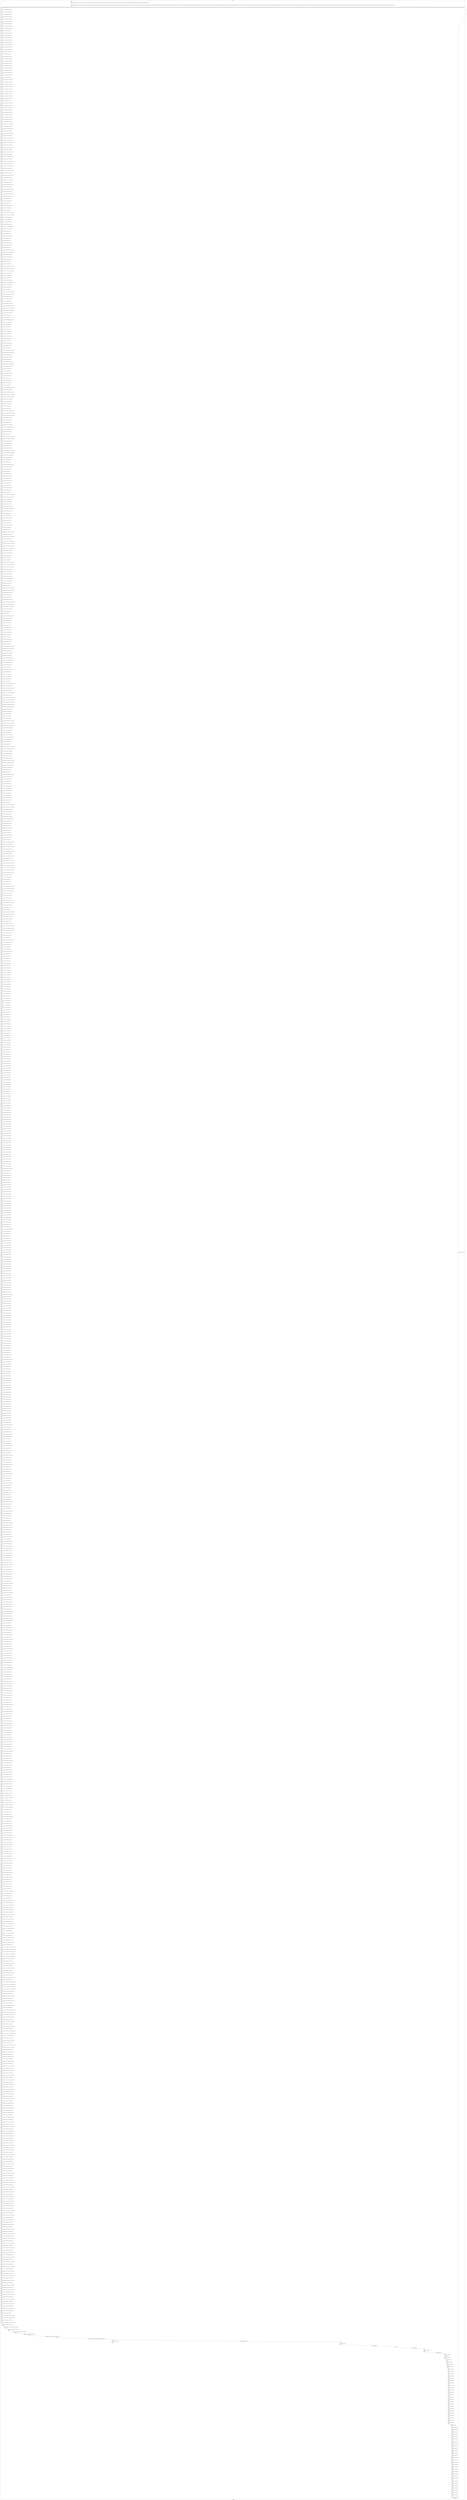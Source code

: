 digraph G {
label="Btor2XCFA";
subgraph cluster_0 {
label="main";
main_init[];
l1[];
l3[];
l4[];
l5[];
l6[];
l7[];
l8[];
l9[];
l10[];
l11[];
l12[];
l13[];
l14[];
l15[];
l16[];
l17[];
l18[];
l19[];
l20[];
l21[];
l22[];
l23[];
l24[];
l25[];
l26[];
l27[];
l28[];
l29[];
l30[];
l31[];
l32[];
l33[];
l34[];
l35[];
l36[];
l37[];
l38[];
l39[];
l40[];
l41[];
l42[];
l43[];
l44[];
l45[];
l46[];
l47[];
l48[];
l49[];
l50[];
l51[];
l52[];
l53[];
l54[];
l55[];
l56[];
l57[];
l58[];
l59[];
l60[];
l61[];
l62[];
l63[];
l64[];
l65[];
l66[];
l67[];
l68[];
l69[];
l70[];
l71[];
l72[];
l73[];
l74[];
l75[];
l76[];
l77[];
l78[];
l79[];
l80[];
l81[];
l82[];
l83[];
l84[];
l85[];
l86[];
l87[];
l88[];
l89[];
l90[];
l91[];
l92[];
l93[];
l94[];
l95[];
l96[];
l97[];
l98[];
l99[];
l100[];
l101[];
l102[];
l103[];
l104[];
l105[];
l106[];
l107[];
l108[];
l109[];
l110[];
l111[];
l112[];
l113[];
l114[];
l115[];
l116[];
l117[];
l118[];
l119[];
l120[];
l121[];
l122[];
l123[];
l124[];
l125[];
l126[];
l127[];
l128[];
l129[];
l130[];
l131[];
l132[];
l133[];
l134[];
l135[];
l136[];
l137[];
l138[];
l139[];
l140[];
l141[];
l142[];
l143[];
l144[];
l145[];
l146[];
l147[];
l148[];
l149[];
l150[];
l151[];
l152[];
l153[];
l154[];
l155[];
l156[];
l157[];
l158[];
l159[];
l160[];
l161[];
l162[];
l163[];
l164[];
l165[];
l166[];
l167[];
l168[];
l169[];
l170[];
l171[];
l172[];
l173[];
l174[];
l175[];
l176[];
l177[];
l178[];
l179[];
l180[];
l181[];
l182[];
l183[];
l184[];
l185[];
l186[];
l187[];
l188[];
l189[];
l190[];
l191[];
l192[];
l193[];
l194[];
l195[];
l196[];
l197[];
l198[];
l199[];
l200[];
l201[];
l202[];
l203[];
l204[];
l205[];
l206[];
l207[];
l208[];
l209[];
l210[];
l211[];
l212[];
l213[];
l214[];
l215[];
l216[];
l217[];
l218[];
l219[];
l220[];
l221[];
l222[];
l223[];
l224[];
l225[];
l226[];
l227[];
l228[];
l229[];
l230[];
l231[];
l232[];
l233[];
l234[];
l235[];
l236[];
l237[];
l238[];
l239[];
l240[];
l241[];
l242[];
l243[];
l244[];
l245[];
l246[];
l247[];
l248[];
l249[];
l250[];
l251[];
l252[];
l253[];
l254[];
l255[];
l256[];
l257[];
l258[];
l259[];
l260[];
l261[];
l262[];
l263[];
l264[];
l265[];
l266[];
l267[];
l268[];
l269[];
l270[];
l271[];
l272[];
l273[];
l274[];
l275[];
l276[];
l277[];
l278[];
l279[];
l280[];
l281[];
l282[];
l283[];
l284[];
l285[];
l286[];
l287[];
l288[];
l289[];
l290[];
l291[];
l292[];
l293[];
l294[];
l295[];
l296[];
l297[];
l298[];
l299[];
l300[];
l301[];
l302[];
l303[];
l304[];
l305[];
l306[];
l307[];
l308[];
l309[];
l310[];
l311[];
l312[];
l313[];
l314[];
l315[];
l316[];
l317[];
l318[];
l319[];
l320[];
l321[];
l322[];
l323[];
l324[];
l325[];
l326[];
l327[];
l328[];
l329[];
l330[];
l331[];
l332[];
l333[];
l334[];
l335[];
l336[];
l337[];
l338[];
l339[];
l340[];
l341[];
l342[];
l343[];
l344[];
l345[];
l346[];
l347[];
l348[];
l349[];
l350[];
l351[];
l352[];
l353[];
l354[];
l355[];
l356[];
l357[];
l358[];
l359[];
l360[];
l361[];
l362[];
l363[];
l364[];
l365[];
l366[];
l367[];
l368[];
l369[];
l370[];
l371[];
l372[];
l373[];
l374[];
l375[];
l376[];
l377[];
l378[];
l379[];
l380[];
l381[];
l382[];
l383[];
l384[];
l385[];
l386[];
l387[];
l388[];
l389[];
l390[];
l391[];
l392[];
l393[];
l394[];
l395[];
l396[];
l397[];
l398[];
l399[];
l400[];
l401[];
l402[];
l403[];
l404[];
l405[];
l406[];
l407[];
l408[];
l409[];
l410[];
l411[];
l412[];
l413[];
l414[];
l415[];
l416[];
l417[];
l418[];
l419[];
l420[];
l421[];
l422[];
l423[];
l424[];
l425[];
l426[];
l427[];
l428[];
l429[];
l430[];
l431[];
l432[];
l433[];
l434[];
l435[];
l436[];
l437[];
l438[];
l439[];
l440[];
l441[];
l442[];
l443[];
l444[];
l445[];
l446[];
l447[];
l448[];
l449[];
l450[];
l451[];
l452[];
l453[];
l454[];
l455[];
l456[];
l457[];
l458[];
l459[];
l460[];
l461[];
l462[];
l463[];
l464[];
l465[];
l466[];
l467[];
l468[];
l469[];
l470[];
l471[];
l472[];
l473[];
l474[];
l475[];
l476[];
l477[];
l478[];
l479[];
l480[];
l481[];
l482[];
l483[];
l484[];
l485[];
l486[];
l487[];
l488[];
l489[];
l490[];
l491[];
l492[];
l493[];
l494[];
l495[];
l496[];
l497[];
l498[];
l499[];
l500[];
l501[];
l502[];
l503[];
l504[];
l505[];
l506[];
l507[];
l508[];
l509[];
l510[];
l511[];
l512[];
l513[];
l514[];
l515[];
l516[];
l517[];
l518[];
l519[];
l520[];
l521[];
l522[];
l523[];
l524[];
l525[];
l526[];
l527[];
l528[];
l529[];
l530[];
l531[];
l532[];
l533[];
l534[];
l535[];
l536[];
l537[];
l538[];
l539[];
l540[];
l541[];
l542[];
l543[];
l544[];
l545[];
l546[];
l547[];
l548[];
l549[];
l550[];
l551[];
l552[];
l553[];
l554[];
l555[];
l556[];
l557[];
l558[];
l559[];
l560[];
l561[];
l562[];
l563[];
l564[];
l565[];
l566[];
l567[];
l568[];
l569[];
l570[];
l571[];
l572[];
l573[];
l574[];
l575[];
l576[];
l577[];
l578[];
l579[];
l580[];
l581[];
l582[];
l583[];
l584[];
l585[];
l586[];
l587[];
l588[];
l589[];
l590[];
l591[];
l592[];
l593[];
l594[];
l595[];
l596[];
l597[];
l598[];
l599[];
l600[];
l601[];
l602[];
l603[];
l604[];
l605[];
l606[];
l607[];
l608[];
l609[];
l610[];
l611[];
l612[];
l613[];
l614[];
l615[];
l616[];
l617[];
l618[];
l619[];
l620[];
l621[];
l622[];
l623[];
l624[];
l625[];
l626[];
l627[];
l628[];
l629[];
l630[];
l631[];
l632[];
l633[];
l634[];
l635[];
l636[];
l637[];
l638[];
l639[];
l640[];
l641[];
l642[];
l643[];
l644[];
l645[];
l646[];
l647[];
l648[];
l649[];
l650[];
l651[];
l652[];
l653[];
l654[];
l655[];
l656[];
l657[];
l658[];
l659[];
l660[];
l661[];
l662[];
l663[];
l664[];
l665[];
l666[];
l667[];
l668[];
l669[];
l670[];
l671[];
l672[];
l673[];
l674[];
l675[];
l676[];
l677[];
l678[];
l679[];
l680[];
l681[];
l682[];
l683[];
l684[];
l685[];
l686[];
l687[];
l688[];
l689[];
l690[];
l691[];
l692[];
l693[];
l694[];
l695[];
l696[];
l697[];
l698[];
l699[];
l700[];
l701[];
l702[];
l703[];
l704[];
l705[];
l706[];
l707[];
l708[];
l709[];
l710[];
l711[];
l712[];
l713[];
l714[];
l715[];
l716[];
l717[];
l718[];
l719[];
l720[];
l721[];
l722[];
l723[];
l724[];
l725[];
l726[];
l727[];
l728[];
l729[];
l730[];
l731[];
l732[];
l733[];
l734[];
l735[];
l736[];
l737[];
l738[];
l739[];
l740[];
l741[];
l742[];
l743[];
l744[];
l745[];
l746[];
l747[];
l748[];
l749[];
l750[];
l751[];
l752[];
l753[];
l754[];
l755[];
l756[];
l757[];
l758[];
l759[];
l760[];
l761[];
l762[];
l763[];
l764[];
l765[];
l766[];
l767[];
l768[];
l769[];
l770[];
l771[];
l772[];
l773[];
l774[];
l775[];
l776[];
l777[];
l778[];
l779[];
l780[];
l781[];
l782[];
l783[];
l784[];
l785[];
l786[];
l787[];
l788[];
l789[];
l790[];
l791[];
l792[];
l793[];
l794[];
l795[];
l796[];
l797[];
l798[];
l799[];
l800[];
l801[];
l802[];
l803[];
l804[];
l805[];
l806[];
l807[];
l808[];
l809[];
l810[];
l811[];
l812[];
l813[];
l814[];
l815[];
l816[];
l817[];
l818[];
l819[];
l820[];
l821[];
l822[];
l823[];
l824[];
l825[];
l826[];
l827[];
l828[];
l829[];
l830[];
l831[];
l832[];
l833[];
l834[];
l835[];
l836[];
l837[];
l838[];
l839[];
l840[];
l841[];
l842[];
l843[];
l844[];
l845[];
l846[];
l847[];
l848[];
l849[];
l850[];
l851[];
l852[];
l853[];
l854[];
l855[];
l856[];
l857[];
l858[];
l859[];
l860[];
l861[];
l862[];
l863[];
l864[];
l865[];
l866[];
l867[];
l868[];
l869[];
l870[];
l871[];
l872[];
l873[];
l874[];
l875[];
l876[];
l877[];
l878[];
l879[];
l880[];
l881[];
l882[];
l883[];
l884[];
l885[];
l886[];
l887[];
l888[];
l889[];
l890[];
l891[];
l892[];
l893[];
l894[];
l895[];
l896[];
l897[];
l898[];
l899[];
l900[];
l901[];
l902[];
l903[];
l904[];
l905[];
l906[];
l907[];
l908[];
l909[];
l910[];
l911[];
l912[];
l913[];
l914[];
l915[];
l916[];
l917[];
l918[];
l919[];
l920[];
l921[];
l922[];
l923[];
l924[];
l925[];
l926[];
l927[];
l928[];
l929[];
l930[];
l931[];
l932[];
l933[];
l934[];
l935[];
l936[];
l937[];
l938[];
l939[];
l940[];
l941[];
l942[];
l943[];
l944[];
l945[];
l946[];
l947[];
l948[];
l949[];
l950[];
l951[];
l952[];
l953[];
l954[];
l955[];
l956[];
l957[];
l958[];
l959[];
l960[];
l961[];
l962[];
l963[];
l964[];
l965[];
l966[];
l967[];
l968[];
l969[];
l970[];
l971[];
l972[];
l973[];
l974[];
l975[];
l976[];
l977[];
l978[];
l979[];
l980[];
l981[];
l982[];
l983[];
l984[];
l985[];
l986[];
l987[];
l988[];
l989[];
l990[];
l991[];
l992[];
l993[];
l994[];
l995[];
l996[];
l997[];
l998[];
l999[];
l1000[];
l1001[];
l1002[];
l1003[];
l1004[];
main_error[];
l1005[];
l1006[];
l1007[];
l1008[];
l1009[];
l1010[];
l1011[];
l1012[];
l1013[];
l1014[];
l1015[];
l1016[];
l1017[];
l1018[];
l1019[];
l1020[];
l1021[];
l1022[];
l1023[];
l1024[];
l1025[];
l1026[];
l1027[];
l1028[];
l1029[];
l1030[];
l1031[];
l1032[];
l1033[];
l1034[];
l1035[];
l1036[];
l1037[];
l1038[];
l1039[];
l1040[];
l1041[];
l1042[];
l1043[];
l1044[];
l1045[];
l1046[];
l1047[];
l1048[];
l1049[];
l1050[];
l1051[];
l1052[];
l1053[];
l1054[];
l1055[];
l1056[];
l1057[];
l1058[];
l1059[];
l1060[];
l1061[];
l1062[];
l1063[];
l1064[];
l1065[];
l1066[];
l1067[];
l1068[];
l1069[];
l1070[];
l1071[];
l1072[];
main_init -> l1 [label="[(assign const_4 #b00000000),(assign const_37 #b0),(assign const_191 #b11111111),(assign const_202 #b00000000),(assign const_359 #b1),(assign const_389 #b00000001),(assign const_537 #b00000010),(assign const_616 #b00000011),(assign const_698 #b00000100),(assign const_1337 #b00000000000000000000000000000001),(assign const_1338 #b00000000000000000000000000000000)] "];
l3 -> l4 [label="[(havoc input_227),(havoc input_229),(havoc input_231),(havoc input_233),(havoc input_235),(havoc input_237),(havoc input_239),(havoc input_241),(havoc input_243),(havoc input_245),(havoc input_247),(havoc input_249),(havoc input_251),(havoc input_253),(havoc input_255),(havoc input_257),(havoc input_259),(havoc input_261),(havoc input_263),(havoc input_265),(havoc input_267),(havoc input_269),(havoc input_271),(havoc input_273),(havoc input_275),(havoc input_277),(havoc input_279),(havoc input_281),(havoc input_283),(havoc input_285),(havoc input_287),(havoc input_289),(havoc input_291),(havoc input_293),(havoc input_295),(havoc input_297),(havoc input_299),(havoc input_301),(havoc input_303),(havoc input_305),(havoc input_307),(havoc input_309),(havoc input_311),(havoc input_313),(havoc input_315),(havoc input_317),(havoc input_319),(havoc input_321),(havoc input_323),(havoc input_325),(havoc input_327),(havoc input_329),(havoc input_331),(havoc input_333),(havoc input_335),(havoc input_337),(havoc input_339),(havoc input_341),(havoc input_343),(havoc input_345),(havoc input_347),(havoc input_349),(havoc input_351),(havoc input_353),(havoc input_355),(havoc input_357),(havoc input_361),(havoc input_364),(havoc input_367),(havoc input_374),(havoc input_380),(havoc input_384),(havoc input_387),(havoc input_395),(havoc input_404),(havoc input_409),(havoc input_416),(havoc input_423),(havoc input_430),(havoc input_433),(havoc input_437),(havoc input_440),(havoc input_447),(havoc input_453),(havoc input_457),(havoc input_460),(havoc input_470),(havoc input_479),(havoc input_484),(havoc input_491),(havoc input_498),(havoc input_505),(havoc input_508),(havoc input_512),(havoc input_515),(havoc input_522),(havoc input_528),(havoc input_532),(havoc input_535),(havoc input_549),(havoc input_558),(havoc input_563),(havoc input_570),(havoc input_577),(havoc input_584),(havoc input_587),(havoc input_591),(havoc input_594),(havoc input_601),(havoc input_607),(havoc input_611),(havoc input_614),(havoc input_631),(havoc input_640),(havoc input_645),(havoc input_652),(havoc input_659),(havoc input_666),(havoc input_669),(havoc input_673),(havoc input_676),(havoc input_683),(havoc input_689),(havoc input_693),(havoc input_696),(havoc input_716),(havoc input_725),(havoc input_730),(havoc input_737),(havoc input_744),(havoc input_751)] "];
l4 -> l5 [label="[(assign binary_142 (bvand state_38 (bvnot state_40)))] "];
l5 -> l6 [label="[(assign binary_143 (bvand binary_142 (bvnot state_42)))] "];
l6 -> l7 [label="[(assign binary_144 (bvand binary_143 (bvnot state_44)))] "];
l7 -> l8 [label="[(assign binary_145 (bvand binary_144 (bvnot state_46)))] "];
l8 -> l9 [label="[(assign binary_146 (bvand binary_145 (bvnot state_48)))] "];
l9 -> l10 [label="[(assign binary_147 (bvand binary_146 (bvnot state_50)))] "];
l10 -> l11 [label="[(assign binary_148 (bvand binary_147 (bvnot state_52)))] "];
l11 -> l12 [label="[(assign binary_149 (bvand binary_148 (bvnot state_54)))] "];
l12 -> l13 [label="[(assign binary_150 (bvand binary_149 (bvnot state_56)))] "];
l13 -> l14 [label="[(assign binary_151 (bvand binary_150 state_58))] "];
l14 -> l15 [label="[(assign binary_152 (bvand binary_151 (bvnot state_60)))] "];
l15 -> l16 [label="[(assign binary_153 (bvand binary_152 (bvnot state_62)))] "];
l16 -> l17 [label="[(assign binary_154 (bvand binary_153 (bvnot state_64)))] "];
l17 -> l18 [label="[(assign binary_155 (bvand binary_154 (bvnot state_66)))] "];
l18 -> l19 [label="[(assign binary_156 (bvand binary_155 (bvnot state_68)))] "];
l19 -> l20 [label="[(assign binary_157 (bvand binary_156 (bvnot state_70)))] "];
l20 -> l21 [label="[(assign binary_158 (bvand binary_157 (bvnot state_72)))] "];
l21 -> l22 [label="[(assign binary_159 (bvand binary_158 (bvnot state_74)))] "];
l22 -> l23 [label="[(assign binary_160 (bvand binary_159 (bvnot state_76)))] "];
l23 -> l24 [label="[(assign binary_161 (bvand binary_160 state_78))] "];
l24 -> l25 [label="[(assign binary_162 (bvand binary_161 (bvnot state_80)))] "];
l25 -> l26 [label="[(assign binary_163 (bvand binary_162 (bvnot state_82)))] "];
l26 -> l27 [label="[(assign binary_164 (bvand binary_163 (bvnot state_84)))] "];
l27 -> l28 [label="[(assign binary_165 (bvand binary_164 (bvnot state_86)))] "];
l28 -> l29 [label="[(assign binary_166 (bvand binary_165 (bvnot state_88)))] "];
l29 -> l30 [label="[(assign binary_167 (bvand binary_166 (bvnot state_90)))] "];
l30 -> l31 [label="[(assign binary_168 (bvand binary_167 (bvnot state_92)))] "];
l31 -> l32 [label="[(assign binary_169 (bvand binary_168 (bvnot state_94)))] "];
l32 -> l33 [label="[(assign binary_170 (bvand binary_169 (bvnot state_96)))] "];
l33 -> l34 [label="[(assign binary_171 (bvand binary_170 state_98))] "];
l34 -> l35 [label="[(assign binary_172 (bvand binary_171 (bvnot state_100)))] "];
l35 -> l36 [label="[(assign binary_173 (bvand binary_172 (bvnot state_102)))] "];
l36 -> l37 [label="[(assign binary_174 (bvand binary_173 (bvnot state_104)))] "];
l37 -> l38 [label="[(assign binary_175 (bvand binary_174 (bvnot state_106)))] "];
l38 -> l39 [label="[(assign binary_176 (bvand binary_175 (bvnot state_108)))] "];
l39 -> l40 [label="[(assign binary_177 (bvand binary_176 (bvnot state_110)))] "];
l40 -> l41 [label="[(assign binary_178 (bvand binary_177 (bvnot state_112)))] "];
l41 -> l42 [label="[(assign binary_179 (bvand binary_178 (bvnot state_114)))] "];
l42 -> l43 [label="[(assign binary_180 (bvand binary_179 (bvnot state_116)))] "];
l43 -> l44 [label="[(assign binary_181 (bvand binary_180 state_118))] "];
l44 -> l45 [label="[(assign binary_182 (bvand binary_181 (bvnot state_120)))] "];
l45 -> l46 [label="[(assign binary_183 (bvand binary_182 (bvnot state_122)))] "];
l46 -> l47 [label="[(assign binary_184 (bvand binary_183 (bvnot state_124)))] "];
l47 -> l48 [label="[(assign binary_185 (bvand binary_184 (bvnot state_126)))] "];
l48 -> l49 [label="[(assign binary_186 (bvand binary_185 (bvnot state_128)))] "];
l49 -> l50 [label="[(assign binary_187 (bvand binary_186 (bvnot state_130)))] "];
l50 -> l51 [label="[(assign binary_188 (bvand binary_187 (bvnot state_132)))] "];
l51 -> l52 [label="[(assign binary_189 (bvand binary_188 (bvnot state_134)))] "];
l52 -> l53 [label="[(assign binary_190 (bvand binary_189 (bvnot state_136)))] "];
l53 -> l54 [label="[(assign comparison_192 (ite (= const_191 state_5) #b1 #b0))] "];
l54 -> l55 [label="[(assign binary_193 (bvand binary_190 comparison_192))] "];
l55 -> l56 [label="[(assign comparison_194 (ite (= const_191 state_7) #b1 #b0))] "];
l56 -> l57 [label="[(assign binary_195 (bvand binary_193 comparison_194))] "];
l57 -> l58 [label="[(assign comparison_196 (ite (= const_191 state_9) #b1 #b0))] "];
l58 -> l59 [label="[(assign binary_197 (bvand binary_195 comparison_196))] "];
l59 -> l60 [label="[(assign comparison_198 (ite (= const_191 state_11) #b1 #b0))] "];
l60 -> l61 [label="[(assign binary_199 (bvand binary_197 comparison_198))] "];
l61 -> l62 [label="[(assign comparison_200 (ite (= const_191 state_13) #b1 #b0))] "];
l62 -> l63 [label="[(assign binary_201 (bvand binary_199 comparison_200))] "];
l63 -> l64 [label="[(assign comparison_203 (ite (= const_202 state_15) #b1 #b0))] "];
l64 -> l65 [label="[(assign binary_204 (bvand binary_201 comparison_203))] "];
l65 -> l66 [label="[(assign comparison_205 (ite (= const_202 state_17) #b1 #b0))] "];
l66 -> l67 [label="[(assign binary_206 (bvand binary_204 comparison_205))] "];
l67 -> l68 [label="[(assign comparison_207 (ite (= const_202 state_19) #b1 #b0))] "];
l68 -> l69 [label="[(assign binary_208 (bvand binary_206 comparison_207))] "];
l69 -> l70 [label="[(assign comparison_209 (ite (= const_202 state_21) #b1 #b0))] "];
l70 -> l71 [label="[(assign binary_210 (bvand binary_208 comparison_209))] "];
l71 -> l72 [label="[(assign comparison_211 (ite (= const_202 state_23) #b1 #b0))] "];
l72 -> l73 [label="[(assign binary_212 (bvand binary_210 comparison_211))] "];
l73 -> l74 [label="[(assign comparison_213 (ite (= const_191 state_25) #b1 #b0))] "];
l74 -> l75 [label="[(assign binary_214 (bvand binary_212 comparison_213))] "];
l75 -> l76 [label="[(assign comparison_215 (ite (= const_202 state_27) #b1 #b0))] "];
l76 -> l77 [label="[(assign binary_216 (bvand binary_214 comparison_215))] "];
l77 -> l78 [label="[(assign comparison_217 (ite (= const_202 state_29) #b1 #b0))] "];
l78 -> l79 [label="[(assign binary_218 (bvand binary_216 comparison_217))] "];
l79 -> l80 [label="[(assign comparison_219 (ite (= const_202 state_31) #b1 #b0))] "];
l80 -> l81 [label="[(assign binary_220 (bvand binary_218 comparison_219))] "];
l81 -> l82 [label="[(assign comparison_221 (ite (= const_202 state_33) #b1 #b0))] "];
l82 -> l83 [label="[(assign binary_222 (bvand binary_220 comparison_221))] "];
l83 -> l84 [label="[(assign comparison_223 (ite (= const_202 state_35) #b1 #b0))] "];
l84 -> l85 [label="[(assign binary_224 (bvand binary_222 comparison_223))] "];
l85 -> l86 [label="[(assign binary_225 (bvand state_140 binary_224))] "];
l86 -> l87 [label="[(assign binary_362 (bvor input_259 (bvnot input_361)))] "];
l87 -> l88 [label="[(assign binary_363 (bvor input_261 input_361))] "];
l88 -> l89 [label="[(assign binary_365 (bvor binary_363 (bvnot input_364)))] "];
l89 -> l90 [label="[(assign binary_366 (bvand binary_362 binary_365))] "];
l90 -> l91 [label="[(assign binary_368 (bvor input_263 input_364))] "];
l91 -> l92 [label="[(assign ternary_369 (ite (= input_364 #b1) input_247 input_249))] "];
l92 -> l93 [label="[(assign comparison_370 (ite (= const_191 ternary_369) #b1 #b0))] "];
l93 -> l94 [label="[(assign binary_371 (bvand binary_368 comparison_370))] "];
l94 -> l95 [label="[(assign binary_372 (bvor (bvnot input_367) binary_371))] "];
l95 -> l96 [label="[(assign binary_373 (bvand binary_366 binary_372))] "];
l96 -> l97 [label="[(assign binary_375 (bvand binary_368 (bvnot input_367)))] "];
l97 -> l98 [label="[(assign binary_376 (bvand (bvnot comparison_370) binary_375))] "];
l98 -> l99 [label="[(assign binary_377 (bvor (bvnot input_374) binary_376))] "];
l99 -> l100 [label="[(assign binary_378 (bvand binary_373 binary_377))] "];
l100 -> l101 [label="[(assign binary_379 (bvor input_265 input_374))] "];
l101 -> l102 [label="[(assign binary_381 (bvor binary_379 (bvnot input_380)))] "];
l102 -> l103 [label="[(assign binary_382 (bvand binary_378 binary_381))] "];
l103 -> l104 [label="[(assign binary_383 (bvor input_267 input_380))] "];
l104 -> l105 [label="[(assign binary_385 (bvor binary_383 (bvnot input_384)))] "];
l105 -> l106 [label="[(assign binary_386 (bvand binary_382 binary_385))] "];
l106 -> l107 [label="[(assign binary_388 (bvor input_269 input_384))] "];
l107 -> l108 [label="[(assign ternary_390 (ite (= input_380 #b1) const_389 input_237))] "];
l108 -> l109 [label="[(assign comparison_391 (ite (= const_202 ternary_390) #b1 #b0))] "];
l109 -> l110 [label="[(assign binary_392 (bvand binary_388 comparison_391))] "];
l110 -> l111 [label="[(assign binary_393 (bvor (bvnot input_387) binary_392))] "];
l111 -> l112 [label="[(assign binary_394 (bvand binary_386 binary_393))] "];
l112 -> l113 [label="[(assign binary_396 (bvor input_271 input_367))] "];
l113 -> l114 [label="[(assign binary_397 (bvor binary_396 input_387))] "];
l114 -> l115 [label="[(assign ternary_398 (ite (= input_361 #b1) const_191 input_227))] "];
l115 -> l116 [label="[(assign ternary_399 (ite (= input_384 #b1) const_202 ternary_398))] "];
l116 -> l117 [label="[(assign comparison_400 (ite (= const_191 ternary_399) #b1 #b0))] "];
l117 -> l118 [label="[(assign binary_401 (bvand binary_397 comparison_400))] "];
l118 -> l119 [label="[(assign binary_402 (bvor (bvnot input_395) binary_401))] "];
l119 -> l120 [label="[(assign binary_403 (bvand binary_394 binary_402))] "];
l120 -> l121 [label="[(assign binary_405 (bvand binary_397 (bvnot input_395)))] "];
l121 -> l122 [label="[(assign binary_406 (bvand (bvnot comparison_400) binary_405))] "];
l122 -> l123 [label="[(assign binary_407 (bvor (bvnot input_404) binary_406))] "];
l123 -> l124 [label="[(assign binary_408 (bvand binary_403 binary_407))] "];
l124 -> l125 [label="[(assign binary_410 (bvor input_273 input_395))] "];
l125 -> l126 [label="[(assign ternary_411 (ite (= input_364 #b1) const_202 input_247))] "];
l126 -> l127 [label="[(assign comparison_412 (ite (= const_202 ternary_411) #b1 #b0))] "];
l127 -> l128 [label="[(assign binary_413 (bvand binary_410 comparison_412))] "];
l128 -> l129 [label="[(assign binary_414 (bvor (bvnot input_409) binary_413))] "];
l129 -> l130 [label="[(assign binary_415 (bvand binary_408 binary_414))] "];
l130 -> l131 [label="[(assign binary_417 (bvand binary_410 (bvnot input_409)))] "];
l131 -> l132 [label="[(assign ternary_418 (ite (= input_409 #b1) const_191 ternary_411))] "];
l132 -> l133 [label="[(assign comparison_419 (ite (= const_202 ternary_418) #b1 #b0))] "];
l133 -> l134 [label="[(assign binary_420 (bvand binary_417 (bvnot comparison_419)))] "];
l134 -> l135 [label="[(assign binary_421 (bvor (bvnot input_416) binary_420))] "];
l135 -> l136 [label="[(assign binary_422 (bvand binary_415 binary_421))] "];
l136 -> l137 [label="[(assign binary_424 (bvor input_277 input_416))] "];
l137 -> l138 [label="[(assign binary_425 (bvand (bvnot comparison_400) binary_424))] "];
l138 -> l139 [label="[(assign binary_426 (bvor (bvnot input_423) binary_425))] "];
l139 -> l140 [label="[(assign binary_427 (bvand binary_422 binary_426))] "];
l140 -> l141 [label="[(assign binary_428 (bvor input_275 input_404))] "];
l141 -> l142 [label="[(assign binary_429 (bvor binary_428 input_423))] "];
l142 -> l143 [label="[(assign binary_431 (bvor binary_429 (bvnot input_430)))] "];
l143 -> l144 [label="[(assign binary_432 (bvand binary_427 binary_431))] "];
l144 -> l145 [label="[(assign binary_434 (bvor input_279 (bvnot input_433)))] "];
l145 -> l146 [label="[(assign binary_435 (bvand binary_432 binary_434))] "];
l146 -> l147 [label="[(assign binary_436 (bvor input_281 input_433))] "];
l147 -> l148 [label="[(assign binary_438 (bvor binary_436 (bvnot input_437)))] "];
l148 -> l149 [label="[(assign binary_439 (bvand binary_435 binary_438))] "];
l149 -> l150 [label="[(assign binary_441 (bvor input_283 input_437))] "];
l150 -> l151 [label="[(assign ternary_442 (ite (= input_437 #b1) ternary_418 input_251))] "];
l151 -> l152 [label="[(assign comparison_443 (ite (= const_191 ternary_442) #b1 #b0))] "];
l152 -> l153 [label="[(assign binary_444 (bvand binary_441 comparison_443))] "];
l153 -> l154 [label="[(assign binary_445 (bvor (bvnot input_440) binary_444))] "];
l154 -> l155 [label="[(assign binary_446 (bvand binary_439 binary_445))] "];
l155 -> l156 [label="[(assign binary_448 (bvand binary_441 (bvnot input_440)))] "];
l156 -> l157 [label="[(assign binary_449 (bvand (bvnot comparison_443) binary_448))] "];
l157 -> l158 [label="[(assign binary_450 (bvor (bvnot input_447) binary_449))] "];
l158 -> l159 [label="[(assign binary_451 (bvand binary_446 binary_450))] "];
l159 -> l160 [label="[(assign binary_452 (bvor input_285 input_447))] "];
l160 -> l161 [label="[(assign binary_454 (bvor binary_452 (bvnot input_453)))] "];
l161 -> l162 [label="[(assign binary_455 (bvand binary_451 binary_454))] "];
l162 -> l163 [label="[(assign binary_456 (bvor input_287 input_453))] "];
l163 -> l164 [label="[(assign binary_458 (bvor binary_456 (bvnot input_457)))] "];
l164 -> l165 [label="[(assign binary_459 (bvand binary_455 binary_458))] "];
l165 -> l166 [label="[(assign binary_461 (bvor input_289 input_457))] "];
l166 -> l167 [label="[(assign comparison_462 (ite (= const_389 ternary_399) #b1 #b0))] "];
l167 -> l168 [label="[(assign binary_463 (bvand input_430 comparison_462))] "];
l168 -> l169 [label="[(assign ternary_464 (ite (= binary_463 #b1) const_202 input_239))] "];
l169 -> l170 [label="[(assign ternary_465 (ite (= input_453 #b1) const_389 ternary_464))] "];
l170 -> l171 [label="[(assign comparison_466 (ite (= const_202 ternary_465) #b1 #b0))] "];
l171 -> l172 [label="[(assign binary_467 (bvand binary_461 comparison_466))] "];
l172 -> l173 [label="[(assign binary_468 (bvor (bvnot input_460) binary_467))] "];
l173 -> l174 [label="[(assign binary_469 (bvand binary_459 binary_468))] "];
l174 -> l175 [label="[(assign binary_471 (bvor input_291 input_440))] "];
l175 -> l176 [label="[(assign binary_472 (bvor binary_471 input_460))] "];
l176 -> l177 [label="[(assign ternary_473 (ite (= input_433 #b1) const_191 input_229))] "];
l177 -> l178 [label="[(assign ternary_474 (ite (= input_457 #b1) const_389 ternary_473))] "];
l178 -> l179 [label="[(assign comparison_475 (ite (= const_191 ternary_474) #b1 #b0))] "];
l179 -> l180 [label="[(assign binary_476 (bvand binary_472 comparison_475))] "];
l180 -> l181 [label="[(assign binary_477 (bvor (bvnot input_470) binary_476))] "];
l181 -> l182 [label="[(assign binary_478 (bvand binary_469 binary_477))] "];
l182 -> l183 [label="[(assign binary_480 (bvand binary_472 (bvnot input_470)))] "];
l183 -> l184 [label="[(assign binary_481 (bvand (bvnot comparison_475) binary_480))] "];
l184 -> l185 [label="[(assign binary_482 (bvor (bvnot input_479) binary_481))] "];
l185 -> l186 [label="[(assign binary_483 (bvand binary_478 binary_482))] "];
l186 -> l187 [label="[(assign binary_485 (bvor input_293 input_470))] "];
l187 -> l188 [label="[(assign ternary_486 (ite (= input_437 #b1) const_389 ternary_418))] "];
l188 -> l189 [label="[(assign comparison_487 (ite (= const_389 ternary_486) #b1 #b0))] "];
l189 -> l190 [label="[(assign binary_488 (bvand binary_485 comparison_487))] "];
l190 -> l191 [label="[(assign binary_489 (bvor (bvnot input_484) binary_488))] "];
l191 -> l192 [label="[(assign binary_490 (bvand binary_483 binary_489))] "];
l192 -> l193 [label="[(assign binary_492 (bvand binary_485 (bvnot input_484)))] "];
l193 -> l194 [label="[(assign ternary_493 (ite (= input_484 #b1) const_191 ternary_486))] "];
l194 -> l195 [label="[(assign comparison_494 (ite (= const_389 ternary_493) #b1 #b0))] "];
l195 -> l196 [label="[(assign binary_495 (bvand binary_492 (bvnot comparison_494)))] "];
l196 -> l197 [label="[(assign binary_496 (bvor (bvnot input_491) binary_495))] "];
l197 -> l198 [label="[(assign binary_497 (bvand binary_490 binary_496))] "];
l198 -> l199 [label="[(assign binary_499 (bvor input_297 input_491))] "];
l199 -> l200 [label="[(assign binary_500 (bvand (bvnot comparison_475) binary_499))] "];
l200 -> l201 [label="[(assign binary_501 (bvor (bvnot input_498) binary_500))] "];
l201 -> l202 [label="[(assign binary_502 (bvand binary_497 binary_501))] "];
l202 -> l203 [label="[(assign binary_503 (bvor input_295 input_479))] "];
l203 -> l204 [label="[(assign binary_504 (bvor binary_503 input_498))] "];
l204 -> l205 [label="[(assign binary_506 (bvor binary_504 (bvnot input_505)))] "];
l205 -> l206 [label="[(assign binary_507 (bvand binary_502 binary_506))] "];
l206 -> l207 [label="[(assign binary_509 (bvor input_299 (bvnot input_508)))] "];
l207 -> l208 [label="[(assign binary_510 (bvand binary_507 binary_509))] "];
l208 -> l209 [label="[(assign binary_511 (bvor input_301 input_508))] "];
l209 -> l210 [label="[(assign binary_513 (bvor binary_511 (bvnot input_512)))] "];
l210 -> l211 [label="[(assign binary_514 (bvand binary_510 binary_513))] "];
l211 -> l212 [label="[(assign binary_516 (bvor input_303 input_512))] "];
l212 -> l213 [label="[(assign ternary_517 (ite (= input_512 #b1) ternary_493 input_253))] "];
l213 -> l214 [label="[(assign comparison_518 (ite (= const_191 ternary_517) #b1 #b0))] "];
l214 -> l215 [label="[(assign binary_519 (bvand binary_516 comparison_518))] "];
l215 -> l216 [label="[(assign binary_520 (bvor (bvnot input_515) binary_519))] "];
l216 -> l217 [label="[(assign binary_521 (bvand binary_514 binary_520))] "];
l217 -> l218 [label="[(assign binary_523 (bvand binary_516 (bvnot input_515)))] "];
l218 -> l219 [label="[(assign binary_524 (bvand (bvnot comparison_518) binary_523))] "];
l219 -> l220 [label="[(assign binary_525 (bvor (bvnot input_522) binary_524))] "];
l220 -> l221 [label="[(assign binary_526 (bvand binary_521 binary_525))] "];
l221 -> l222 [label="[(assign binary_527 (bvor input_305 input_522))] "];
l222 -> l223 [label="[(assign binary_529 (bvor binary_527 (bvnot input_528)))] "];
l223 -> l224 [label="[(assign binary_530 (bvand binary_526 binary_529))] "];
l224 -> l225 [label="[(assign binary_531 (bvor input_307 input_528))] "];
l225 -> l226 [label="[(assign binary_533 (bvor binary_531 (bvnot input_532)))] "];
l226 -> l227 [label="[(assign binary_534 (bvand binary_530 binary_533))] "];
l227 -> l228 [label="[(assign binary_536 (bvor input_309 input_532))] "];
l228 -> l229 [label="[(assign comparison_538 (ite (= const_537 ternary_474) #b1 #b0))] "];
l229 -> l230 [label="[(assign binary_539 (bvand input_505 comparison_538))] "];
l230 -> l231 [label="[(assign comparison_540 (ite (= const_537 ternary_399) #b1 #b0))] "];
l231 -> l232 [label="[(assign binary_541 (bvand input_430 comparison_540))] "];
l232 -> l233 [label="[(assign ternary_542 (ite (= binary_541 #b1) const_202 input_241))] "];
l233 -> l234 [label="[(assign ternary_543 (ite (= binary_539 #b1) const_202 ternary_542))] "];
l234 -> l235 [label="[(assign ternary_544 (ite (= input_528 #b1) const_389 ternary_543))] "];
l235 -> l236 [label="[(assign comparison_545 (ite (= const_202 ternary_544) #b1 #b0))] "];
l236 -> l237 [label="[(assign binary_546 (bvand binary_536 comparison_545))] "];
l237 -> l238 [label="[(assign binary_547 (bvor (bvnot input_535) binary_546))] "];
l238 -> l239 [label="[(assign binary_548 (bvand binary_534 binary_547))] "];
l239 -> l240 [label="[(assign binary_550 (bvor input_311 input_515))] "];
l240 -> l241 [label="[(assign binary_551 (bvor binary_550 input_535))] "];
l241 -> l242 [label="[(assign ternary_552 (ite (= input_508 #b1) const_191 input_231))] "];
l242 -> l243 [label="[(assign ternary_553 (ite (= input_532 #b1) const_537 ternary_552))] "];
l243 -> l244 [label="[(assign comparison_554 (ite (= const_191 ternary_553) #b1 #b0))] "];
l244 -> l245 [label="[(assign binary_555 (bvand binary_551 comparison_554))] "];
l245 -> l246 [label="[(assign binary_556 (bvor (bvnot input_549) binary_555))] "];
l246 -> l247 [label="[(assign binary_557 (bvand binary_548 binary_556))] "];
l247 -> l248 [label="[(assign binary_559 (bvand binary_551 (bvnot input_549)))] "];
l248 -> l249 [label="[(assign binary_560 (bvand (bvnot comparison_554) binary_559))] "];
l249 -> l250 [label="[(assign binary_561 (bvor (bvnot input_558) binary_560))] "];
l250 -> l251 [label="[(assign binary_562 (bvand binary_557 binary_561))] "];
l251 -> l252 [label="[(assign binary_564 (bvor input_313 input_549))] "];
l252 -> l253 [label="[(assign ternary_565 (ite (= input_512 #b1) const_537 ternary_493))] "];
l253 -> l254 [label="[(assign comparison_566 (ite (= const_537 ternary_565) #b1 #b0))] "];
l254 -> l255 [label="[(assign binary_567 (bvand binary_564 comparison_566))] "];
l255 -> l256 [label="[(assign binary_568 (bvor (bvnot input_563) binary_567))] "];
l256 -> l257 [label="[(assign binary_569 (bvand binary_562 binary_568))] "];
l257 -> l258 [label="[(assign binary_571 (bvand binary_564 (bvnot input_563)))] "];
l258 -> l259 [label="[(assign ternary_572 (ite (= input_563 #b1) const_191 ternary_565))] "];
l259 -> l260 [label="[(assign comparison_573 (ite (= const_537 ternary_572) #b1 #b0))] "];
l260 -> l261 [label="[(assign binary_574 (bvand binary_571 (bvnot comparison_573)))] "];
l261 -> l262 [label="[(assign binary_575 (bvor (bvnot input_570) binary_574))] "];
l262 -> l263 [label="[(assign binary_576 (bvand binary_569 binary_575))] "];
l263 -> l264 [label="[(assign binary_578 (bvor input_317 input_570))] "];
l264 -> l265 [label="[(assign binary_579 (bvand (bvnot comparison_554) binary_578))] "];
l265 -> l266 [label="[(assign binary_580 (bvor (bvnot input_577) binary_579))] "];
l266 -> l267 [label="[(assign binary_581 (bvand binary_576 binary_580))] "];
l267 -> l268 [label="[(assign binary_582 (bvor input_315 input_558))] "];
l268 -> l269 [label="[(assign binary_583 (bvor binary_582 input_577))] "];
l269 -> l270 [label="[(assign binary_585 (bvor binary_583 (bvnot input_584)))] "];
l270 -> l271 [label="[(assign binary_586 (bvand binary_581 binary_585))] "];
l271 -> l272 [label="[(assign binary_588 (bvor input_319 (bvnot input_587)))] "];
l272 -> l273 [label="[(assign binary_589 (bvand binary_586 binary_588))] "];
l273 -> l274 [label="[(assign binary_590 (bvor input_321 input_587))] "];
l274 -> l275 [label="[(assign binary_592 (bvor binary_590 (bvnot input_591)))] "];
l275 -> l276 [label="[(assign binary_593 (bvand binary_589 binary_592))] "];
l276 -> l277 [label="[(assign binary_595 (bvor input_323 input_591))] "];
l277 -> l278 [label="[(assign ternary_596 (ite (= input_591 #b1) ternary_572 input_255))] "];
l278 -> l279 [label="[(assign comparison_597 (ite (= const_191 ternary_596) #b1 #b0))] "];
l279 -> l280 [label="[(assign binary_598 (bvand binary_595 comparison_597))] "];
l280 -> l281 [label="[(assign binary_599 (bvor (bvnot input_594) binary_598))] "];
l281 -> l282 [label="[(assign binary_600 (bvand binary_593 binary_599))] "];
l282 -> l283 [label="[(assign binary_602 (bvand binary_595 (bvnot input_594)))] "];
l283 -> l284 [label="[(assign binary_603 (bvand (bvnot comparison_597) binary_602))] "];
l284 -> l285 [label="[(assign binary_604 (bvor (bvnot input_601) binary_603))] "];
l285 -> l286 [label="[(assign binary_605 (bvand binary_600 binary_604))] "];
l286 -> l287 [label="[(assign binary_606 (bvor input_325 input_601))] "];
l287 -> l288 [label="[(assign binary_608 (bvor binary_606 (bvnot input_607)))] "];
l288 -> l289 [label="[(assign binary_609 (bvand binary_605 binary_608))] "];
l289 -> l290 [label="[(assign binary_610 (bvor input_327 input_607))] "];
l290 -> l291 [label="[(assign binary_612 (bvor binary_610 (bvnot input_611)))] "];
l291 -> l292 [label="[(assign binary_613 (bvand binary_609 binary_612))] "];
l292 -> l293 [label="[(assign binary_615 (bvor input_329 input_611))] "];
l293 -> l294 [label="[(assign comparison_617 (ite (= const_616 ternary_553) #b1 #b0))] "];
l294 -> l295 [label="[(assign binary_618 (bvand input_584 comparison_617))] "];
l295 -> l296 [label="[(assign comparison_619 (ite (= const_616 ternary_474) #b1 #b0))] "];
l296 -> l297 [label="[(assign binary_620 (bvand input_505 comparison_619))] "];
l297 -> l298 [label="[(assign comparison_621 (ite (= const_616 ternary_399) #b1 #b0))] "];
l298 -> l299 [label="[(assign binary_622 (bvand input_430 comparison_621))] "];
l299 -> l300 [label="[(assign ternary_623 (ite (= binary_622 #b1) const_202 input_243))] "];
l300 -> l301 [label="[(assign ternary_624 (ite (= binary_620 #b1) const_202 ternary_623))] "];
l301 -> l302 [label="[(assign ternary_625 (ite (= binary_618 #b1) const_202 ternary_624))] "];
l302 -> l303 [label="[(assign ternary_626 (ite (= input_607 #b1) const_389 ternary_625))] "];
l303 -> l304 [label="[(assign comparison_627 (ite (= const_202 ternary_626) #b1 #b0))] "];
l304 -> l305 [label="[(assign binary_628 (bvand binary_615 comparison_627))] "];
l305 -> l306 [label="[(assign binary_629 (bvor (bvnot input_614) binary_628))] "];
l306 -> l307 [label="[(assign binary_630 (bvand binary_613 binary_629))] "];
l307 -> l308 [label="[(assign binary_632 (bvor input_331 input_594))] "];
l308 -> l309 [label="[(assign binary_633 (bvor binary_632 input_614))] "];
l309 -> l310 [label="[(assign ternary_634 (ite (= input_587 #b1) const_191 input_233))] "];
l310 -> l311 [label="[(assign ternary_635 (ite (= input_611 #b1) const_616 ternary_634))] "];
l311 -> l312 [label="[(assign comparison_636 (ite (= const_191 ternary_635) #b1 #b0))] "];
l312 -> l313 [label="[(assign binary_637 (bvand binary_633 comparison_636))] "];
l313 -> l314 [label="[(assign binary_638 (bvor (bvnot input_631) binary_637))] "];
l314 -> l315 [label="[(assign binary_639 (bvand binary_630 binary_638))] "];
l315 -> l316 [label="[(assign binary_641 (bvand binary_633 (bvnot input_631)))] "];
l316 -> l317 [label="[(assign binary_642 (bvand (bvnot comparison_636) binary_641))] "];
l317 -> l318 [label="[(assign binary_643 (bvor (bvnot input_640) binary_642))] "];
l318 -> l319 [label="[(assign binary_644 (bvand binary_639 binary_643))] "];
l319 -> l320 [label="[(assign binary_646 (bvor input_333 input_631))] "];
l320 -> l321 [label="[(assign ternary_647 (ite (= input_591 #b1) const_616 ternary_572))] "];
l321 -> l322 [label="[(assign comparison_648 (ite (= const_616 ternary_647) #b1 #b0))] "];
l322 -> l323 [label="[(assign binary_649 (bvand binary_646 comparison_648))] "];
l323 -> l324 [label="[(assign binary_650 (bvor (bvnot input_645) binary_649))] "];
l324 -> l325 [label="[(assign binary_651 (bvand binary_644 binary_650))] "];
l325 -> l326 [label="[(assign binary_653 (bvand binary_646 (bvnot input_645)))] "];
l326 -> l327 [label="[(assign ternary_654 (ite (= input_645 #b1) const_191 ternary_647))] "];
l327 -> l328 [label="[(assign comparison_655 (ite (= const_616 ternary_654) #b1 #b0))] "];
l328 -> l329 [label="[(assign binary_656 (bvand binary_653 (bvnot comparison_655)))] "];
l329 -> l330 [label="[(assign binary_657 (bvor (bvnot input_652) binary_656))] "];
l330 -> l331 [label="[(assign binary_658 (bvand binary_651 binary_657))] "];
l331 -> l332 [label="[(assign binary_660 (bvor input_337 input_652))] "];
l332 -> l333 [label="[(assign binary_661 (bvand (bvnot comparison_636) binary_660))] "];
l333 -> l334 [label="[(assign binary_662 (bvor (bvnot input_659) binary_661))] "];
l334 -> l335 [label="[(assign binary_663 (bvand binary_658 binary_662))] "];
l335 -> l336 [label="[(assign binary_664 (bvor input_335 input_640))] "];
l336 -> l337 [label="[(assign binary_665 (bvor binary_664 input_659))] "];
l337 -> l338 [label="[(assign binary_667 (bvor binary_665 (bvnot input_666)))] "];
l338 -> l339 [label="[(assign binary_668 (bvand binary_663 binary_667))] "];
l339 -> l340 [label="[(assign binary_670 (bvor input_339 (bvnot input_669)))] "];
l340 -> l341 [label="[(assign binary_671 (bvand binary_668 binary_670))] "];
l341 -> l342 [label="[(assign binary_672 (bvor input_341 input_669))] "];
l342 -> l343 [label="[(assign binary_674 (bvor binary_672 (bvnot input_673)))] "];
l343 -> l344 [label="[(assign binary_675 (bvand binary_671 binary_674))] "];
l344 -> l345 [label="[(assign binary_677 (bvor input_343 input_673))] "];
l345 -> l346 [label="[(assign ternary_678 (ite (= input_673 #b1) ternary_654 input_257))] "];
l346 -> l347 [label="[(assign comparison_679 (ite (= const_191 ternary_678) #b1 #b0))] "];
l347 -> l348 [label="[(assign binary_680 (bvand binary_677 comparison_679))] "];
l348 -> l349 [label="[(assign binary_681 (bvor (bvnot input_676) binary_680))] "];
l349 -> l350 [label="[(assign binary_682 (bvand binary_675 binary_681))] "];
l350 -> l351 [label="[(assign binary_684 (bvand binary_677 (bvnot input_676)))] "];
l351 -> l352 [label="[(assign binary_685 (bvand (bvnot comparison_679) binary_684))] "];
l352 -> l353 [label="[(assign binary_686 (bvor (bvnot input_683) binary_685))] "];
l353 -> l354 [label="[(assign binary_687 (bvand binary_682 binary_686))] "];
l354 -> l355 [label="[(assign binary_688 (bvor input_345 input_683))] "];
l355 -> l356 [label="[(assign binary_690 (bvor binary_688 (bvnot input_689)))] "];
l356 -> l357 [label="[(assign binary_691 (bvand binary_687 binary_690))] "];
l357 -> l358 [label="[(assign binary_692 (bvor input_347 input_689))] "];
l358 -> l359 [label="[(assign binary_694 (bvor binary_692 (bvnot input_693)))] "];
l359 -> l360 [label="[(assign binary_695 (bvand binary_691 binary_694))] "];
l360 -> l361 [label="[(assign binary_697 (bvor input_349 input_693))] "];
l361 -> l362 [label="[(assign comparison_699 (ite (= const_698 ternary_635) #b1 #b0))] "];
l362 -> l363 [label="[(assign binary_700 (bvand input_666 comparison_699))] "];
l363 -> l364 [label="[(assign comparison_701 (ite (= const_698 ternary_553) #b1 #b0))] "];
l364 -> l365 [label="[(assign binary_702 (bvand input_584 comparison_701))] "];
l365 -> l366 [label="[(assign comparison_703 (ite (= const_698 ternary_474) #b1 #b0))] "];
l366 -> l367 [label="[(assign binary_704 (bvand input_505 comparison_703))] "];
l367 -> l368 [label="[(assign comparison_705 (ite (= const_698 ternary_399) #b1 #b0))] "];
l368 -> l369 [label="[(assign binary_706 (bvand input_430 comparison_705))] "];
l369 -> l370 [label="[(assign ternary_707 (ite (= binary_706 #b1) const_202 input_245))] "];
l370 -> l371 [label="[(assign ternary_708 (ite (= binary_704 #b1) const_202 ternary_707))] "];
l371 -> l372 [label="[(assign ternary_709 (ite (= binary_702 #b1) const_202 ternary_708))] "];
l372 -> l373 [label="[(assign ternary_710 (ite (= binary_700 #b1) const_202 ternary_709))] "];
l373 -> l374 [label="[(assign ternary_711 (ite (= input_689 #b1) const_389 ternary_710))] "];
l374 -> l375 [label="[(assign comparison_712 (ite (= const_202 ternary_711) #b1 #b0))] "];
l375 -> l376 [label="[(assign binary_713 (bvand binary_697 comparison_712))] "];
l376 -> l377 [label="[(assign binary_714 (bvor (bvnot input_696) binary_713))] "];
l377 -> l378 [label="[(assign binary_715 (bvand binary_695 binary_714))] "];
l378 -> l379 [label="[(assign binary_717 (bvor input_351 input_676))] "];
l379 -> l380 [label="[(assign binary_718 (bvor binary_717 input_696))] "];
l380 -> l381 [label="[(assign ternary_719 (ite (= input_669 #b1) const_191 input_235))] "];
l381 -> l382 [label="[(assign ternary_720 (ite (= input_693 #b1) const_698 ternary_719))] "];
l382 -> l383 [label="[(assign comparison_721 (ite (= const_191 ternary_720) #b1 #b0))] "];
l383 -> l384 [label="[(assign binary_722 (bvand binary_718 comparison_721))] "];
l384 -> l385 [label="[(assign binary_723 (bvor (bvnot input_716) binary_722))] "];
l385 -> l386 [label="[(assign binary_724 (bvand binary_715 binary_723))] "];
l386 -> l387 [label="[(assign binary_726 (bvand binary_718 (bvnot input_716)))] "];
l387 -> l388 [label="[(assign binary_727 (bvand (bvnot comparison_721) binary_726))] "];
l388 -> l389 [label="[(assign binary_728 (bvor (bvnot input_725) binary_727))] "];
l389 -> l390 [label="[(assign binary_729 (bvand binary_724 binary_728))] "];
l390 -> l391 [label="[(assign binary_731 (bvor input_353 input_716))] "];
l391 -> l392 [label="[(assign ternary_732 (ite (= input_673 #b1) const_698 ternary_654))] "];
l392 -> l393 [label="[(assign comparison_733 (ite (= const_698 ternary_732) #b1 #b0))] "];
l393 -> l394 [label="[(assign binary_734 (bvand binary_731 comparison_733))] "];
l394 -> l395 [label="[(assign binary_735 (bvor (bvnot input_730) binary_734))] "];
l395 -> l396 [label="[(assign binary_736 (bvand binary_729 binary_735))] "];
l396 -> l397 [label="[(assign binary_738 (bvand binary_731 (bvnot input_730)))] "];
l397 -> l398 [label="[(assign ternary_739 (ite (= input_730 #b1) const_191 ternary_732))] "];
l398 -> l399 [label="[(assign comparison_740 (ite (= const_698 ternary_739) #b1 #b0))] "];
l399 -> l400 [label="[(assign binary_741 (bvand binary_738 (bvnot comparison_740)))] "];
l400 -> l401 [label="[(assign binary_742 (bvor (bvnot input_737) binary_741))] "];
l401 -> l402 [label="[(assign binary_743 (bvand binary_736 binary_742))] "];
l402 -> l403 [label="[(assign binary_745 (bvor input_357 input_737))] "];
l403 -> l404 [label="[(assign binary_746 (bvand (bvnot comparison_721) binary_745))] "];
l404 -> l405 [label="[(assign binary_747 (bvor (bvnot input_744) binary_746))] "];
l405 -> l406 [label="[(assign binary_748 (bvand binary_743 binary_747))] "];
l406 -> l407 [label="[(assign binary_749 (bvor input_355 input_725))] "];
l407 -> l408 [label="[(assign binary_750 (bvor binary_749 input_744))] "];
l408 -> l409 [label="[(assign binary_752 (bvor binary_750 (bvnot input_751)))] "];
l409 -> l410 [label="[(assign binary_753 (bvand binary_748 binary_752))] "];
l410 -> l411 [label="[(assign binary_754 (bvor input_361 input_364))] "];
l411 -> l412 [label="[(assign binary_755 (bvor input_367 binary_754))] "];
l412 -> l413 [label="[(assign binary_756 (bvor input_374 binary_755))] "];
l413 -> l414 [label="[(assign binary_757 (bvor input_380 binary_756))] "];
l414 -> l415 [label="[(assign binary_758 (bvor input_384 binary_757))] "];
l415 -> l416 [label="[(assign binary_759 (bvor input_387 binary_758))] "];
l416 -> l417 [label="[(assign binary_760 (bvor input_395 binary_759))] "];
l417 -> l418 [label="[(assign binary_761 (bvor input_404 binary_760))] "];
l418 -> l419 [label="[(assign binary_762 (bvor input_409 binary_761))] "];
l419 -> l420 [label="[(assign binary_763 (bvor input_416 binary_762))] "];
l420 -> l421 [label="[(assign binary_764 (bvor input_423 binary_763))] "];
l421 -> l422 [label="[(assign binary_765 (bvor input_430 binary_764))] "];
l422 -> l423 [label="[(assign binary_766 (bvor input_433 binary_765))] "];
l423 -> l424 [label="[(assign binary_767 (bvor input_437 binary_766))] "];
l424 -> l425 [label="[(assign binary_768 (bvor input_440 binary_767))] "];
l425 -> l426 [label="[(assign binary_769 (bvor input_447 binary_768))] "];
l426 -> l427 [label="[(assign binary_770 (bvor input_453 binary_769))] "];
l427 -> l428 [label="[(assign binary_771 (bvor input_457 binary_770))] "];
l428 -> l429 [label="[(assign binary_772 (bvor input_460 binary_771))] "];
l429 -> l430 [label="[(assign binary_773 (bvor input_470 binary_772))] "];
l430 -> l431 [label="[(assign binary_774 (bvor input_479 binary_773))] "];
l431 -> l432 [label="[(assign binary_775 (bvor input_484 binary_774))] "];
l432 -> l433 [label="[(assign binary_776 (bvor input_491 binary_775))] "];
l433 -> l434 [label="[(assign binary_777 (bvor input_498 binary_776))] "];
l434 -> l435 [label="[(assign binary_778 (bvor input_505 binary_777))] "];
l435 -> l436 [label="[(assign binary_779 (bvor input_508 binary_778))] "];
l436 -> l437 [label="[(assign binary_780 (bvor input_512 binary_779))] "];
l437 -> l438 [label="[(assign binary_781 (bvor input_515 binary_780))] "];
l438 -> l439 [label="[(assign binary_782 (bvor input_522 binary_781))] "];
l439 -> l440 [label="[(assign binary_783 (bvor input_528 binary_782))] "];
l440 -> l441 [label="[(assign binary_784 (bvor input_532 binary_783))] "];
l441 -> l442 [label="[(assign binary_785 (bvor input_535 binary_784))] "];
l442 -> l443 [label="[(assign binary_786 (bvor input_549 binary_785))] "];
l443 -> l444 [label="[(assign binary_787 (bvor input_558 binary_786))] "];
l444 -> l445 [label="[(assign binary_788 (bvor input_563 binary_787))] "];
l445 -> l446 [label="[(assign binary_789 (bvor input_570 binary_788))] "];
l446 -> l447 [label="[(assign binary_790 (bvor input_577 binary_789))] "];
l447 -> l448 [label="[(assign binary_791 (bvor input_584 binary_790))] "];
l448 -> l449 [label="[(assign binary_792 (bvor input_587 binary_791))] "];
l449 -> l450 [label="[(assign binary_793 (bvor input_591 binary_792))] "];
l450 -> l451 [label="[(assign binary_794 (bvor input_594 binary_793))] "];
l451 -> l452 [label="[(assign binary_795 (bvor input_601 binary_794))] "];
l452 -> l453 [label="[(assign binary_796 (bvor input_607 binary_795))] "];
l453 -> l454 [label="[(assign binary_797 (bvor input_611 binary_796))] "];
l454 -> l455 [label="[(assign binary_798 (bvor input_614 binary_797))] "];
l455 -> l456 [label="[(assign binary_799 (bvor input_631 binary_798))] "];
l456 -> l457 [label="[(assign binary_800 (bvor input_640 binary_799))] "];
l457 -> l458 [label="[(assign binary_801 (bvor input_645 binary_800))] "];
l458 -> l459 [label="[(assign binary_802 (bvor input_652 binary_801))] "];
l459 -> l460 [label="[(assign binary_803 (bvor input_659 binary_802))] "];
l460 -> l461 [label="[(assign binary_804 (bvor input_666 binary_803))] "];
l461 -> l462 [label="[(assign binary_805 (bvor input_669 binary_804))] "];
l462 -> l463 [label="[(assign binary_806 (bvor input_673 binary_805))] "];
l463 -> l464 [label="[(assign binary_807 (bvor input_676 binary_806))] "];
l464 -> l465 [label="[(assign binary_808 (bvor input_683 binary_807))] "];
l465 -> l466 [label="[(assign binary_809 (bvor input_689 binary_808))] "];
l466 -> l467 [label="[(assign binary_810 (bvor input_693 binary_809))] "];
l467 -> l468 [label="[(assign binary_811 (bvor input_696 binary_810))] "];
l468 -> l469 [label="[(assign binary_812 (bvor input_716 binary_811))] "];
l469 -> l470 [label="[(assign binary_813 (bvor input_725 binary_812))] "];
l470 -> l471 [label="[(assign binary_814 (bvor input_730 binary_813))] "];
l471 -> l472 [label="[(assign binary_815 (bvor input_737 binary_814))] "];
l472 -> l473 [label="[(assign binary_816 (bvor input_744 binary_815))] "];
l473 -> l474 [label="[(assign binary_817 (bvor input_751 binary_816))] "];
l474 -> l475 [label="[(assign binary_818 (bvand binary_753 binary_817))] "];
l475 -> l476 [label="[(assign binary_819 (bvand input_259 input_261))] "];
l476 -> l477 [label="[(assign binary_820 (bvor input_259 input_261))] "];
l477 -> l478 [label="[(assign binary_821 (bvand input_263 binary_820))] "];
l478 -> l479 [label="[(assign binary_822 (bvor binary_819 binary_821))] "];
l479 -> l480 [label="[(assign binary_823 (bvor input_263 binary_820))] "];
l480 -> l481 [label="[(assign binary_824 (bvand input_265 binary_823))] "];
l481 -> l482 [label="[(assign binary_825 (bvor binary_822 binary_824))] "];
l482 -> l483 [label="[(assign binary_826 (bvor input_265 binary_823))] "];
l483 -> l484 [label="[(assign binary_827 (bvand input_267 binary_826))] "];
l484 -> l485 [label="[(assign binary_828 (bvor binary_825 binary_827))] "];
l485 -> l486 [label="[(assign binary_829 (bvor input_267 binary_826))] "];
l486 -> l487 [label="[(assign binary_830 (bvand input_269 binary_829))] "];
l487 -> l488 [label="[(assign binary_831 (bvor binary_828 binary_830))] "];
l488 -> l489 [label="[(assign binary_832 (bvor input_269 binary_829))] "];
l489 -> l490 [label="[(assign binary_833 (bvand input_271 binary_832))] "];
l490 -> l491 [label="[(assign binary_834 (bvor binary_831 binary_833))] "];
l491 -> l492 [label="[(assign binary_835 (bvor input_271 binary_832))] "];
l492 -> l493 [label="[(assign binary_836 (bvand input_273 binary_835))] "];
l493 -> l494 [label="[(assign binary_837 (bvor binary_834 binary_836))] "];
l494 -> l495 [label="[(assign binary_838 (bvor input_273 binary_835))] "];
l495 -> l496 [label="[(assign binary_839 (bvand input_275 binary_838))] "];
l496 -> l497 [label="[(assign binary_840 (bvor binary_837 binary_839))] "];
l497 -> l498 [label="[(assign binary_841 (bvor input_275 binary_838))] "];
l498 -> l499 [label="[(assign binary_842 (bvand input_277 binary_841))] "];
l499 -> l500 [label="[(assign binary_843 (bvor binary_840 binary_842))] "];
l500 -> l501 [label="[(assign binary_844 (bvor input_277 binary_841))] "];
l501 -> l502 [label="[(assign binary_845 (bvand (bvnot binary_843) binary_844))] "];
l502 -> l503 [label="[(assign binary_846 (bvand input_279 input_281))] "];
l503 -> l504 [label="[(assign binary_847 (bvor input_279 input_281))] "];
l504 -> l505 [label="[(assign binary_848 (bvand input_283 binary_847))] "];
l505 -> l506 [label="[(assign binary_849 (bvor binary_846 binary_848))] "];
l506 -> l507 [label="[(assign binary_850 (bvor input_283 binary_847))] "];
l507 -> l508 [label="[(assign binary_851 (bvand input_285 binary_850))] "];
l508 -> l509 [label="[(assign binary_852 (bvor binary_849 binary_851))] "];
l509 -> l510 [label="[(assign binary_853 (bvor input_285 binary_850))] "];
l510 -> l511 [label="[(assign binary_854 (bvand input_287 binary_853))] "];
l511 -> l512 [label="[(assign binary_855 (bvor binary_852 binary_854))] "];
l512 -> l513 [label="[(assign binary_856 (bvor input_287 binary_853))] "];
l513 -> l514 [label="[(assign binary_857 (bvand input_289 binary_856))] "];
l514 -> l515 [label="[(assign binary_858 (bvor binary_855 binary_857))] "];
l515 -> l516 [label="[(assign binary_859 (bvor input_289 binary_856))] "];
l516 -> l517 [label="[(assign binary_860 (bvand input_291 binary_859))] "];
l517 -> l518 [label="[(assign binary_861 (bvor binary_858 binary_860))] "];
l518 -> l519 [label="[(assign binary_862 (bvor input_291 binary_859))] "];
l519 -> l520 [label="[(assign binary_863 (bvand input_293 binary_862))] "];
l520 -> l521 [label="[(assign binary_864 (bvor binary_861 binary_863))] "];
l521 -> l522 [label="[(assign binary_865 (bvor input_293 binary_862))] "];
l522 -> l523 [label="[(assign binary_866 (bvand input_295 binary_865))] "];
l523 -> l524 [label="[(assign binary_867 (bvor binary_864 binary_866))] "];
l524 -> l525 [label="[(assign binary_868 (bvor input_295 binary_865))] "];
l525 -> l526 [label="[(assign binary_869 (bvand input_297 binary_868))] "];
l526 -> l527 [label="[(assign binary_870 (bvor binary_867 binary_869))] "];
l527 -> l528 [label="[(assign binary_871 (bvand binary_845 (bvnot binary_870)))] "];
l528 -> l529 [label="[(assign binary_872 (bvor input_297 binary_868))] "];
l529 -> l530 [label="[(assign binary_873 (bvand binary_871 binary_872))] "];
l530 -> l531 [label="[(assign binary_874 (bvand input_299 input_301))] "];
l531 -> l532 [label="[(assign binary_875 (bvor input_299 input_301))] "];
l532 -> l533 [label="[(assign binary_876 (bvand input_303 binary_875))] "];
l533 -> l534 [label="[(assign binary_877 (bvor binary_874 binary_876))] "];
l534 -> l535 [label="[(assign binary_878 (bvor input_303 binary_875))] "];
l535 -> l536 [label="[(assign binary_879 (bvand input_305 binary_878))] "];
l536 -> l537 [label="[(assign binary_880 (bvor binary_877 binary_879))] "];
l537 -> l538 [label="[(assign binary_881 (bvor input_305 binary_878))] "];
l538 -> l539 [label="[(assign binary_882 (bvand input_307 binary_881))] "];
l539 -> l540 [label="[(assign binary_883 (bvor binary_880 binary_882))] "];
l540 -> l541 [label="[(assign binary_884 (bvor input_307 binary_881))] "];
l541 -> l542 [label="[(assign binary_885 (bvand input_309 binary_884))] "];
l542 -> l543 [label="[(assign binary_886 (bvor binary_883 binary_885))] "];
l543 -> l544 [label="[(assign binary_887 (bvor input_309 binary_884))] "];
l544 -> l545 [label="[(assign binary_888 (bvand input_311 binary_887))] "];
l545 -> l546 [label="[(assign binary_889 (bvor binary_886 binary_888))] "];
l546 -> l547 [label="[(assign binary_890 (bvor input_311 binary_887))] "];
l547 -> l548 [label="[(assign binary_891 (bvand input_313 binary_890))] "];
l548 -> l549 [label="[(assign binary_892 (bvor binary_889 binary_891))] "];
l549 -> l550 [label="[(assign binary_893 (bvor input_313 binary_890))] "];
l550 -> l551 [label="[(assign binary_894 (bvand input_315 binary_893))] "];
l551 -> l552 [label="[(assign binary_895 (bvor binary_892 binary_894))] "];
l552 -> l553 [label="[(assign binary_896 (bvor input_315 binary_893))] "];
l553 -> l554 [label="[(assign binary_897 (bvand input_317 binary_896))] "];
l554 -> l555 [label="[(assign binary_898 (bvor binary_895 binary_897))] "];
l555 -> l556 [label="[(assign binary_899 (bvand binary_873 (bvnot binary_898)))] "];
l556 -> l557 [label="[(assign binary_900 (bvor input_317 binary_896))] "];
l557 -> l558 [label="[(assign binary_901 (bvand binary_899 binary_900))] "];
l558 -> l559 [label="[(assign binary_902 (bvand input_319 input_321))] "];
l559 -> l560 [label="[(assign binary_903 (bvor input_319 input_321))] "];
l560 -> l561 [label="[(assign binary_904 (bvand input_323 binary_903))] "];
l561 -> l562 [label="[(assign binary_905 (bvor binary_902 binary_904))] "];
l562 -> l563 [label="[(assign binary_906 (bvor input_323 binary_903))] "];
l563 -> l564 [label="[(assign binary_907 (bvand input_325 binary_906))] "];
l564 -> l565 [label="[(assign binary_908 (bvor binary_905 binary_907))] "];
l565 -> l566 [label="[(assign binary_909 (bvor input_325 binary_906))] "];
l566 -> l567 [label="[(assign binary_910 (bvand input_327 binary_909))] "];
l567 -> l568 [label="[(assign binary_911 (bvor binary_908 binary_910))] "];
l568 -> l569 [label="[(assign binary_912 (bvor input_327 binary_909))] "];
l569 -> l570 [label="[(assign binary_913 (bvand input_329 binary_912))] "];
l570 -> l571 [label="[(assign binary_914 (bvor binary_911 binary_913))] "];
l571 -> l572 [label="[(assign binary_915 (bvor input_329 binary_912))] "];
l572 -> l573 [label="[(assign binary_916 (bvand input_331 binary_915))] "];
l573 -> l574 [label="[(assign binary_917 (bvor binary_914 binary_916))] "];
l574 -> l575 [label="[(assign binary_918 (bvor input_331 binary_915))] "];
l575 -> l576 [label="[(assign binary_919 (bvand input_333 binary_918))] "];
l576 -> l577 [label="[(assign binary_920 (bvor binary_917 binary_919))] "];
l577 -> l578 [label="[(assign binary_921 (bvor input_333 binary_918))] "];
l578 -> l579 [label="[(assign binary_922 (bvand input_335 binary_921))] "];
l579 -> l580 [label="[(assign binary_923 (bvor binary_920 binary_922))] "];
l580 -> l581 [label="[(assign binary_924 (bvor input_335 binary_921))] "];
l581 -> l582 [label="[(assign binary_925 (bvand input_337 binary_924))] "];
l582 -> l583 [label="[(assign binary_926 (bvor binary_923 binary_925))] "];
l583 -> l584 [label="[(assign binary_927 (bvand binary_901 (bvnot binary_926)))] "];
l584 -> l585 [label="[(assign binary_928 (bvor input_337 binary_924))] "];
l585 -> l586 [label="[(assign binary_929 (bvand binary_927 binary_928))] "];
l586 -> l587 [label="[(assign binary_930 (bvand input_339 input_341))] "];
l587 -> l588 [label="[(assign binary_931 (bvor input_339 input_341))] "];
l588 -> l589 [label="[(assign binary_932 (bvand input_343 binary_931))] "];
l589 -> l590 [label="[(assign binary_933 (bvor binary_930 binary_932))] "];
l590 -> l591 [label="[(assign binary_934 (bvor input_343 binary_931))] "];
l591 -> l592 [label="[(assign binary_935 (bvand input_345 binary_934))] "];
l592 -> l593 [label="[(assign binary_936 (bvor binary_933 binary_935))] "];
l593 -> l594 [label="[(assign binary_937 (bvor input_345 binary_934))] "];
l594 -> l595 [label="[(assign binary_938 (bvand input_347 binary_937))] "];
l595 -> l596 [label="[(assign binary_939 (bvor binary_936 binary_938))] "];
l596 -> l597 [label="[(assign binary_940 (bvor input_347 binary_937))] "];
l597 -> l598 [label="[(assign binary_941 (bvand input_349 binary_940))] "];
l598 -> l599 [label="[(assign binary_942 (bvor binary_939 binary_941))] "];
l599 -> l600 [label="[(assign binary_943 (bvor input_349 binary_940))] "];
l600 -> l601 [label="[(assign binary_944 (bvand input_351 binary_943))] "];
l601 -> l602 [label="[(assign binary_945 (bvor binary_942 binary_944))] "];
l602 -> l603 [label="[(assign binary_946 (bvor input_351 binary_943))] "];
l603 -> l604 [label="[(assign binary_947 (bvand input_353 binary_946))] "];
l604 -> l605 [label="[(assign binary_948 (bvor binary_945 binary_947))] "];
l605 -> l606 [label="[(assign binary_949 (bvor input_353 binary_946))] "];
l606 -> l607 [label="[(assign binary_950 (bvand input_355 binary_949))] "];
l607 -> l608 [label="[(assign binary_951 (bvor binary_948 binary_950))] "];
l608 -> l609 [label="[(assign binary_952 (bvor input_355 binary_949))] "];
l609 -> l610 [label="[(assign binary_953 (bvand input_357 binary_952))] "];
l610 -> l611 [label="[(assign binary_954 (bvor binary_951 binary_953))] "];
l611 -> l612 [label="[(assign binary_955 (bvand binary_929 (bvnot binary_954)))] "];
l612 -> l613 [label="[(assign binary_956 (bvor input_357 binary_952))] "];
l613 -> l614 [label="[(assign binary_957 (bvand binary_955 binary_956))] "];
l614 -> l615 [label="[(assign binary_958 (bvand binary_818 binary_957))] "];
l615 -> l616 [label="[(assign binary_959 (bvand binary_363 (bvnot input_364)))] "];
l616 -> l617 [label="[(assign binary_960 (bvand input_259 (bvnot input_361)))] "];
l617 -> l618 [label="[(assign binary_961 (bvor binary_960 input_409))] "];
l618 -> l619 [label="[(assign binary_962 (bvor binary_961 input_430))] "];
l619 -> l620 [label="[(assign binary_963 (bvand binary_959 binary_962))] "];
l620 -> l621 [label="[(assign binary_964 (bvand binary_375 (bvnot input_374)))] "];
l621 -> l622 [label="[(assign binary_965 (bvor binary_959 binary_962))] "];
l622 -> l623 [label="[(assign binary_966 (bvand binary_964 binary_965))] "];
l623 -> l624 [label="[(assign binary_967 (bvor binary_963 binary_966))] "];
l624 -> l625 [label="[(assign binary_968 (bvand binary_379 (bvnot input_380)))] "];
l625 -> l626 [label="[(assign binary_969 (bvor binary_964 binary_965))] "];
l626 -> l627 [label="[(assign binary_970 (bvand binary_968 binary_969))] "];
l627 -> l628 [label="[(assign binary_971 (bvor binary_967 binary_970))] "];
l628 -> l629 [label="[(assign binary_972 (bvand binary_383 (bvnot input_384)))] "];
l629 -> l630 [label="[(assign binary_973 (bvor binary_968 binary_969))] "];
l630 -> l631 [label="[(assign binary_974 (bvand binary_972 binary_973))] "];
l631 -> l632 [label="[(assign binary_975 (bvor binary_971 binary_974))] "];
l632 -> l633 [label="[(assign binary_976 (bvand binary_388 (bvnot input_387)))] "];
l633 -> l634 [label="[(assign binary_977 (bvor binary_972 binary_973))] "];
l634 -> l635 [label="[(assign binary_978 (bvand binary_976 binary_977))] "];
l635 -> l636 [label="[(assign binary_979 (bvor binary_975 binary_978))] "];
l636 -> l637 [label="[(assign binary_980 (bvand binary_405 (bvnot input_404)))] "];
l637 -> l638 [label="[(assign binary_981 (bvor binary_976 binary_977))] "];
l638 -> l639 [label="[(assign binary_982 (bvand binary_980 binary_981))] "];
l639 -> l640 [label="[(assign binary_983 (bvor binary_979 binary_982))] "];
l640 -> l641 [label="[(assign binary_984 (bvand binary_417 (bvnot input_416)))] "];
l641 -> l642 [label="[(assign binary_985 (bvor binary_980 binary_981))] "];
l642 -> l643 [label="[(assign binary_986 (bvand binary_984 binary_985))] "];
l643 -> l644 [label="[(assign binary_987 (bvor binary_983 binary_986))] "];
l644 -> l645 [label="[(assign binary_988 (bvand binary_429 (bvnot input_430)))] "];
l645 -> l646 [label="[(assign binary_989 (bvor binary_984 binary_985))] "];
l646 -> l647 [label="[(assign binary_990 (bvand binary_988 binary_989))] "];
l647 -> l648 [label="[(assign binary_991 (bvor binary_987 binary_990))] "];
l648 -> l649 [label="[(assign binary_992 (bvand binary_424 (bvnot input_423)))] "];
l649 -> l650 [label="[(assign binary_993 (bvor binary_988 binary_989))] "];
l650 -> l651 [label="[(assign binary_994 (bvand binary_992 binary_993))] "];
l651 -> l652 [label="[(assign binary_995 (bvor binary_991 binary_994))] "];
l652 -> l653 [label="[(assign binary_996 (bvor binary_992 binary_993))] "];
l653 -> l654 [label="[(assign binary_997 (bvand (bvnot binary_995) binary_996))] "];
l654 -> l655 [label="[(assign binary_998 (bvand binary_436 (bvnot input_437)))] "];
l655 -> l656 [label="[(assign binary_999 (bvand input_279 (bvnot input_433)))] "];
l656 -> l657 [label="[(assign binary_1000 (bvor binary_999 input_484))] "];
l657 -> l658 [label="[(assign binary_1001 (bvor binary_1000 input_505))] "];
l658 -> l659 [label="[(assign binary_1002 (bvand binary_998 binary_1001))] "];
l659 -> l660 [label="[(assign binary_1003 (bvand binary_448 (bvnot input_447)))] "];
l660 -> l661 [label="[(assign binary_1004 (bvor binary_998 binary_1001))] "];
l661 -> l662 [label="[(assign binary_1005 (bvand binary_1003 binary_1004))] "];
l662 -> l663 [label="[(assign binary_1006 (bvor binary_1002 binary_1005))] "];
l663 -> l664 [label="[(assign binary_1007 (bvand binary_452 (bvnot input_453)))] "];
l664 -> l665 [label="[(assign binary_1008 (bvor binary_1003 binary_1004))] "];
l665 -> l666 [label="[(assign binary_1009 (bvand binary_1007 binary_1008))] "];
l666 -> l667 [label="[(assign binary_1010 (bvor binary_1006 binary_1009))] "];
l667 -> l668 [label="[(assign binary_1011 (bvand binary_456 (bvnot input_457)))] "];
l668 -> l669 [label="[(assign binary_1012 (bvor binary_1007 binary_1008))] "];
l669 -> l670 [label="[(assign binary_1013 (bvand binary_1011 binary_1012))] "];
l670 -> l671 [label="[(assign binary_1014 (bvor binary_1010 binary_1013))] "];
l671 -> l672 [label="[(assign binary_1015 (bvand binary_461 (bvnot input_460)))] "];
l672 -> l673 [label="[(assign binary_1016 (bvor binary_1011 binary_1012))] "];
l673 -> l674 [label="[(assign binary_1017 (bvand binary_1015 binary_1016))] "];
l674 -> l675 [label="[(assign binary_1018 (bvor binary_1014 binary_1017))] "];
l675 -> l676 [label="[(assign binary_1019 (bvand binary_480 (bvnot input_479)))] "];
l676 -> l677 [label="[(assign binary_1020 (bvor binary_1015 binary_1016))] "];
l677 -> l678 [label="[(assign binary_1021 (bvand binary_1019 binary_1020))] "];
l678 -> l679 [label="[(assign binary_1022 (bvor binary_1018 binary_1021))] "];
l679 -> l680 [label="[(assign binary_1023 (bvand binary_492 (bvnot input_491)))] "];
l680 -> l681 [label="[(assign binary_1024 (bvor binary_1019 binary_1020))] "];
l681 -> l682 [label="[(assign binary_1025 (bvand binary_1023 binary_1024))] "];
l682 -> l683 [label="[(assign binary_1026 (bvor binary_1022 binary_1025))] "];
l683 -> l684 [label="[(assign binary_1027 (bvand binary_504 (bvnot input_505)))] "];
l684 -> l685 [label="[(assign binary_1028 (bvor binary_1023 binary_1024))] "];
l685 -> l686 [label="[(assign binary_1029 (bvand binary_1027 binary_1028))] "];
l686 -> l687 [label="[(assign binary_1030 (bvor binary_1026 binary_1029))] "];
l687 -> l688 [label="[(assign binary_1031 (bvand binary_499 (bvnot input_498)))] "];
l688 -> l689 [label="[(assign binary_1032 (bvor binary_1027 binary_1028))] "];
l689 -> l690 [label="[(assign binary_1033 (bvand binary_1031 binary_1032))] "];
l690 -> l691 [label="[(assign binary_1034 (bvor binary_1030 binary_1033))] "];
l691 -> l692 [label="[(assign binary_1035 (bvand binary_997 (bvnot binary_1034)))] "];
l692 -> l693 [label="[(assign binary_1036 (bvor binary_1031 binary_1032))] "];
l693 -> l694 [label="[(assign binary_1037 (bvand binary_1035 binary_1036))] "];
l694 -> l695 [label="[(assign binary_1038 (bvand binary_511 (bvnot input_512)))] "];
l695 -> l696 [label="[(assign binary_1039 (bvand input_299 (bvnot input_508)))] "];
l696 -> l697 [label="[(assign binary_1040 (bvor binary_1039 input_563))] "];
l697 -> l698 [label="[(assign binary_1041 (bvor binary_1040 input_584))] "];
l698 -> l699 [label="[(assign binary_1042 (bvand binary_1038 binary_1041))] "];
l699 -> l700 [label="[(assign binary_1043 (bvand binary_523 (bvnot input_522)))] "];
l700 -> l701 [label="[(assign binary_1044 (bvor binary_1038 binary_1041))] "];
l701 -> l702 [label="[(assign binary_1045 (bvand binary_1043 binary_1044))] "];
l702 -> l703 [label="[(assign binary_1046 (bvor binary_1042 binary_1045))] "];
l703 -> l704 [label="[(assign binary_1047 (bvand binary_527 (bvnot input_528)))] "];
l704 -> l705 [label="[(assign binary_1048 (bvor binary_1043 binary_1044))] "];
l705 -> l706 [label="[(assign binary_1049 (bvand binary_1047 binary_1048))] "];
l706 -> l707 [label="[(assign binary_1050 (bvor binary_1046 binary_1049))] "];
l707 -> l708 [label="[(assign binary_1051 (bvand binary_531 (bvnot input_532)))] "];
l708 -> l709 [label="[(assign binary_1052 (bvor binary_1047 binary_1048))] "];
l709 -> l710 [label="[(assign binary_1053 (bvand binary_1051 binary_1052))] "];
l710 -> l711 [label="[(assign binary_1054 (bvor binary_1050 binary_1053))] "];
l711 -> l712 [label="[(assign binary_1055 (bvand binary_536 (bvnot input_535)))] "];
l712 -> l713 [label="[(assign binary_1056 (bvor binary_1051 binary_1052))] "];
l713 -> l714 [label="[(assign binary_1057 (bvand binary_1055 binary_1056))] "];
l714 -> l715 [label="[(assign binary_1058 (bvor binary_1054 binary_1057))] "];
l715 -> l716 [label="[(assign binary_1059 (bvand binary_559 (bvnot input_558)))] "];
l716 -> l717 [label="[(assign binary_1060 (bvor binary_1055 binary_1056))] "];
l717 -> l718 [label="[(assign binary_1061 (bvand binary_1059 binary_1060))] "];
l718 -> l719 [label="[(assign binary_1062 (bvor binary_1058 binary_1061))] "];
l719 -> l720 [label="[(assign binary_1063 (bvand binary_571 (bvnot input_570)))] "];
l720 -> l721 [label="[(assign binary_1064 (bvor binary_1059 binary_1060))] "];
l721 -> l722 [label="[(assign binary_1065 (bvand binary_1063 binary_1064))] "];
l722 -> l723 [label="[(assign binary_1066 (bvor binary_1062 binary_1065))] "];
l723 -> l724 [label="[(assign binary_1067 (bvand binary_583 (bvnot input_584)))] "];
l724 -> l725 [label="[(assign binary_1068 (bvor binary_1063 binary_1064))] "];
l725 -> l726 [label="[(assign binary_1069 (bvand binary_1067 binary_1068))] "];
l726 -> l727 [label="[(assign binary_1070 (bvor binary_1066 binary_1069))] "];
l727 -> l728 [label="[(assign binary_1071 (bvand binary_578 (bvnot input_577)))] "];
l728 -> l729 [label="[(assign binary_1072 (bvor binary_1067 binary_1068))] "];
l729 -> l730 [label="[(assign binary_1073 (bvand binary_1071 binary_1072))] "];
l730 -> l731 [label="[(assign binary_1074 (bvor binary_1070 binary_1073))] "];
l731 -> l732 [label="[(assign binary_1075 (bvand binary_1037 (bvnot binary_1074)))] "];
l732 -> l733 [label="[(assign binary_1076 (bvor binary_1071 binary_1072))] "];
l733 -> l734 [label="[(assign binary_1077 (bvand binary_1075 binary_1076))] "];
l734 -> l735 [label="[(assign binary_1078 (bvand binary_590 (bvnot input_591)))] "];
l735 -> l736 [label="[(assign binary_1079 (bvand input_319 (bvnot input_587)))] "];
l736 -> l737 [label="[(assign binary_1080 (bvor binary_1079 input_645))] "];
l737 -> l738 [label="[(assign binary_1081 (bvor binary_1080 input_666))] "];
l738 -> l739 [label="[(assign binary_1082 (bvand binary_1078 binary_1081))] "];
l739 -> l740 [label="[(assign binary_1083 (bvand binary_602 (bvnot input_601)))] "];
l740 -> l741 [label="[(assign binary_1084 (bvor binary_1078 binary_1081))] "];
l741 -> l742 [label="[(assign binary_1085 (bvand binary_1083 binary_1084))] "];
l742 -> l743 [label="[(assign binary_1086 (bvor binary_1082 binary_1085))] "];
l743 -> l744 [label="[(assign binary_1087 (bvand binary_606 (bvnot input_607)))] "];
l744 -> l745 [label="[(assign binary_1088 (bvor binary_1083 binary_1084))] "];
l745 -> l746 [label="[(assign binary_1089 (bvand binary_1087 binary_1088))] "];
l746 -> l747 [label="[(assign binary_1090 (bvor binary_1086 binary_1089))] "];
l747 -> l748 [label="[(assign binary_1091 (bvand binary_610 (bvnot input_611)))] "];
l748 -> l749 [label="[(assign binary_1092 (bvor binary_1087 binary_1088))] "];
l749 -> l750 [label="[(assign binary_1093 (bvand binary_1091 binary_1092))] "];
l750 -> l751 [label="[(assign binary_1094 (bvor binary_1090 binary_1093))] "];
l751 -> l752 [label="[(assign binary_1095 (bvand binary_615 (bvnot input_614)))] "];
l752 -> l753 [label="[(assign binary_1096 (bvor binary_1091 binary_1092))] "];
l753 -> l754 [label="[(assign binary_1097 (bvand binary_1095 binary_1096))] "];
l754 -> l755 [label="[(assign binary_1098 (bvor binary_1094 binary_1097))] "];
l755 -> l756 [label="[(assign binary_1099 (bvand binary_641 (bvnot input_640)))] "];
l756 -> l757 [label="[(assign binary_1100 (bvor binary_1095 binary_1096))] "];
l757 -> l758 [label="[(assign binary_1101 (bvand binary_1099 binary_1100))] "];
l758 -> l759 [label="[(assign binary_1102 (bvor binary_1098 binary_1101))] "];
l759 -> l760 [label="[(assign binary_1103 (bvand binary_653 (bvnot input_652)))] "];
l760 -> l761 [label="[(assign binary_1104 (bvor binary_1099 binary_1100))] "];
l761 -> l762 [label="[(assign binary_1105 (bvand binary_1103 binary_1104))] "];
l762 -> l763 [label="[(assign binary_1106 (bvor binary_1102 binary_1105))] "];
l763 -> l764 [label="[(assign binary_1107 (bvand binary_665 (bvnot input_666)))] "];
l764 -> l765 [label="[(assign binary_1108 (bvor binary_1103 binary_1104))] "];
l765 -> l766 [label="[(assign binary_1109 (bvand binary_1107 binary_1108))] "];
l766 -> l767 [label="[(assign binary_1110 (bvor binary_1106 binary_1109))] "];
l767 -> l768 [label="[(assign binary_1111 (bvand binary_660 (bvnot input_659)))] "];
l768 -> l769 [label="[(assign binary_1112 (bvor binary_1107 binary_1108))] "];
l769 -> l770 [label="[(assign binary_1113 (bvand binary_1111 binary_1112))] "];
l770 -> l771 [label="[(assign binary_1114 (bvor binary_1110 binary_1113))] "];
l771 -> l772 [label="[(assign binary_1115 (bvand binary_1077 (bvnot binary_1114)))] "];
l772 -> l773 [label="[(assign binary_1116 (bvor binary_1111 binary_1112))] "];
l773 -> l774 [label="[(assign binary_1117 (bvand binary_1115 binary_1116))] "];
l774 -> l775 [label="[(assign binary_1118 (bvand binary_672 (bvnot input_673)))] "];
l775 -> l776 [label="[(assign binary_1119 (bvand input_339 (bvnot input_669)))] "];
l776 -> l777 [label="[(assign binary_1120 (bvor binary_1119 input_730))] "];
l777 -> l778 [label="[(assign binary_1121 (bvor binary_1120 input_751))] "];
l778 -> l779 [label="[(assign binary_1122 (bvand binary_1118 binary_1121))] "];
l779 -> l780 [label="[(assign binary_1123 (bvand binary_684 (bvnot input_683)))] "];
l780 -> l781 [label="[(assign binary_1124 (bvor binary_1118 binary_1121))] "];
l781 -> l782 [label="[(assign binary_1125 (bvand binary_1123 binary_1124))] "];
l782 -> l783 [label="[(assign binary_1126 (bvor binary_1122 binary_1125))] "];
l783 -> l784 [label="[(assign binary_1127 (bvand binary_688 (bvnot input_689)))] "];
l784 -> l785 [label="[(assign binary_1128 (bvor binary_1123 binary_1124))] "];
l785 -> l786 [label="[(assign binary_1129 (bvand binary_1127 binary_1128))] "];
l786 -> l787 [label="[(assign binary_1130 (bvor binary_1126 binary_1129))] "];
l787 -> l788 [label="[(assign binary_1131 (bvand binary_692 (bvnot input_693)))] "];
l788 -> l789 [label="[(assign binary_1132 (bvor binary_1127 binary_1128))] "];
l789 -> l790 [label="[(assign binary_1133 (bvand binary_1131 binary_1132))] "];
l790 -> l791 [label="[(assign binary_1134 (bvor binary_1130 binary_1133))] "];
l791 -> l792 [label="[(assign binary_1135 (bvand binary_697 (bvnot input_696)))] "];
l792 -> l793 [label="[(assign binary_1136 (bvor binary_1131 binary_1132))] "];
l793 -> l794 [label="[(assign binary_1137 (bvand binary_1135 binary_1136))] "];
l794 -> l795 [label="[(assign binary_1138 (bvor binary_1134 binary_1137))] "];
l795 -> l796 [label="[(assign binary_1139 (bvand binary_726 (bvnot input_725)))] "];
l796 -> l797 [label="[(assign binary_1140 (bvor binary_1135 binary_1136))] "];
l797 -> l798 [label="[(assign binary_1141 (bvand binary_1139 binary_1140))] "];
l798 -> l799 [label="[(assign binary_1142 (bvor binary_1138 binary_1141))] "];
l799 -> l800 [label="[(assign binary_1143 (bvand binary_738 (bvnot input_737)))] "];
l800 -> l801 [label="[(assign binary_1144 (bvor binary_1139 binary_1140))] "];
l801 -> l802 [label="[(assign binary_1145 (bvand binary_1143 binary_1144))] "];
l802 -> l803 [label="[(assign binary_1146 (bvor binary_1142 binary_1145))] "];
l803 -> l804 [label="[(assign binary_1147 (bvand binary_750 (bvnot input_751)))] "];
l804 -> l805 [label="[(assign binary_1148 (bvor binary_1143 binary_1144))] "];
l805 -> l806 [label="[(assign binary_1149 (bvand binary_1147 binary_1148))] "];
l806 -> l807 [label="[(assign binary_1150 (bvor binary_1146 binary_1149))] "];
l807 -> l808 [label="[(assign binary_1151 (bvand binary_745 (bvnot input_744)))] "];
l808 -> l809 [label="[(assign binary_1152 (bvor binary_1147 binary_1148))] "];
l809 -> l810 [label="[(assign binary_1153 (bvand binary_1151 binary_1152))] "];
l810 -> l811 [label="[(assign binary_1154 (bvor binary_1150 binary_1153))] "];
l811 -> l812 [label="[(assign binary_1155 (bvand binary_1117 (bvnot binary_1154)))] "];
l812 -> l813 [label="[(assign binary_1156 (bvor binary_1151 binary_1152))] "];
l813 -> l814 [label="[(assign binary_1157 (bvand binary_1155 binary_1156))] "];
l814 -> l815 [label="[(assign binary_1158 (bvand binary_958 binary_1157))] "];
l815 -> l816 [label="[(assign comparison_1159 (ite (= ternary_399 state_5) #b1 #b0))] "];
l816 -> l817 [label="[(assign binary_1160 (bvand binary_1158 comparison_1159))] "];
l817 -> l818 [label="[(assign comparison_1161 (ite (= ternary_474 state_7) #b1 #b0))] "];
l818 -> l819 [label="[(assign binary_1162 (bvand binary_1160 comparison_1161))] "];
l819 -> l820 [label="[(assign comparison_1163 (ite (= ternary_553 state_9) #b1 #b0))] "];
l820 -> l821 [label="[(assign binary_1164 (bvand binary_1162 comparison_1163))] "];
l821 -> l822 [label="[(assign comparison_1165 (ite (= ternary_635 state_11) #b1 #b0))] "];
l822 -> l823 [label="[(assign binary_1166 (bvand binary_1164 comparison_1165))] "];
l823 -> l824 [label="[(assign comparison_1167 (ite (= ternary_720 state_13) #b1 #b0))] "];
l824 -> l825 [label="[(assign binary_1168 (bvand binary_1166 comparison_1167))] "];
l825 -> l826 [label="[(assign comparison_1169 (ite (= const_202 ternary_720) #b1 #b0))] "];
l826 -> l827 [label="[(assign binary_1170 (bvand input_751 comparison_1169))] "];
l827 -> l828 [label="[(assign comparison_1171 (ite (= const_202 ternary_635) #b1 #b0))] "];
l828 -> l829 [label="[(assign binary_1172 (bvand input_666 comparison_1171))] "];
l829 -> l830 [label="[(assign comparison_1173 (ite (= const_202 ternary_553) #b1 #b0))] "];
l830 -> l831 [label="[(assign binary_1174 (bvand input_584 comparison_1173))] "];
l831 -> l832 [label="[(assign comparison_1175 (ite (= const_202 ternary_474) #b1 #b0))] "];
l832 -> l833 [label="[(assign binary_1176 (bvand input_505 comparison_1175))] "];
l833 -> l834 [label="[(assign comparison_1177 (ite (= const_202 ternary_399) #b1 #b0))] "];
l834 -> l835 [label="[(assign binary_1178 (bvand input_430 comparison_1177))] "];
l835 -> l836 [label="[(assign ternary_1179 (ite (= binary_1178 #b1) const_202 ternary_390))] "];
l836 -> l837 [label="[(assign ternary_1180 (ite (= binary_1176 #b1) const_202 ternary_1179))] "];
l837 -> l838 [label="[(assign ternary_1181 (ite (= binary_1174 #b1) const_202 ternary_1180))] "];
l838 -> l839 [label="[(assign ternary_1182 (ite (= binary_1172 #b1) const_202 ternary_1181))] "];
l839 -> l840 [label="[(assign ternary_1183 (ite (= binary_1170 #b1) const_202 ternary_1182))] "];
l840 -> l841 [label="[(assign comparison_1184 (ite (= ternary_1183 state_15) #b1 #b0))] "];
l841 -> l842 [label="[(assign binary_1185 (bvand binary_1168 comparison_1184))] "];
l842 -> l843 [label="[(assign comparison_1186 (ite (= const_389 ternary_720) #b1 #b0))] "];
l843 -> l844 [label="[(assign binary_1187 (bvand input_751 comparison_1186))] "];
l844 -> l845 [label="[(assign comparison_1188 (ite (= const_389 ternary_635) #b1 #b0))] "];
l845 -> l846 [label="[(assign binary_1189 (bvand input_666 comparison_1188))] "];
l846 -> l847 [label="[(assign comparison_1190 (ite (= const_389 ternary_553) #b1 #b0))] "];
l847 -> l848 [label="[(assign binary_1191 (bvand input_584 comparison_1190))] "];
l848 -> l849 [label="[(assign comparison_1192 (ite (= const_389 ternary_474) #b1 #b0))] "];
l849 -> l850 [label="[(assign binary_1193 (bvand input_505 comparison_1192))] "];
l850 -> l851 [label="[(assign ternary_1194 (ite (= binary_1193 #b1) const_202 ternary_465))] "];
l851 -> l852 [label="[(assign ternary_1195 (ite (= binary_1191 #b1) const_202 ternary_1194))] "];
l852 -> l853 [label="[(assign ternary_1196 (ite (= binary_1189 #b1) const_202 ternary_1195))] "];
l853 -> l854 [label="[(assign ternary_1197 (ite (= binary_1187 #b1) const_202 ternary_1196))] "];
l854 -> l855 [label="[(assign comparison_1198 (ite (= ternary_1197 state_17) #b1 #b0))] "];
l855 -> l856 [label="[(assign binary_1199 (bvand binary_1185 comparison_1198))] "];
l856 -> l857 [label="[(assign comparison_1200 (ite (= const_537 ternary_720) #b1 #b0))] "];
l857 -> l858 [label="[(assign binary_1201 (bvand input_751 comparison_1200))] "];
l858 -> l859 [label="[(assign comparison_1202 (ite (= const_537 ternary_635) #b1 #b0))] "];
l859 -> l860 [label="[(assign binary_1203 (bvand input_666 comparison_1202))] "];
l860 -> l861 [label="[(assign comparison_1204 (ite (= const_537 ternary_553) #b1 #b0))] "];
l861 -> l862 [label="[(assign binary_1205 (bvand input_584 comparison_1204))] "];
l862 -> l863 [label="[(assign ternary_1206 (ite (= binary_1205 #b1) const_202 ternary_544))] "];
l863 -> l864 [label="[(assign ternary_1207 (ite (= binary_1203 #b1) const_202 ternary_1206))] "];
l864 -> l865 [label="[(assign ternary_1208 (ite (= binary_1201 #b1) const_202 ternary_1207))] "];
l865 -> l866 [label="[(assign comparison_1209 (ite (= ternary_1208 state_19) #b1 #b0))] "];
l866 -> l867 [label="[(assign binary_1210 (bvand binary_1199 comparison_1209))] "];
l867 -> l868 [label="[(assign comparison_1211 (ite (= const_616 ternary_720) #b1 #b0))] "];
l868 -> l869 [label="[(assign binary_1212 (bvand input_751 comparison_1211))] "];
l869 -> l870 [label="[(assign comparison_1213 (ite (= const_616 ternary_635) #b1 #b0))] "];
l870 -> l871 [label="[(assign binary_1214 (bvand input_666 comparison_1213))] "];
l871 -> l872 [label="[(assign ternary_1215 (ite (= binary_1214 #b1) const_202 ternary_626))] "];
l872 -> l873 [label="[(assign ternary_1216 (ite (= binary_1212 #b1) const_202 ternary_1215))] "];
l873 -> l874 [label="[(assign comparison_1217 (ite (= ternary_1216 state_21) #b1 #b0))] "];
l874 -> l875 [label="[(assign binary_1218 (bvand binary_1210 comparison_1217))] "];
l875 -> l876 [label="[(assign comparison_1219 (ite (= const_698 ternary_720) #b1 #b0))] "];
l876 -> l877 [label="[(assign binary_1220 (bvand input_751 comparison_1219))] "];
l877 -> l878 [label="[(assign ternary_1221 (ite (= binary_1220 #b1) const_202 ternary_711))] "];
l878 -> l879 [label="[(assign comparison_1222 (ite (= ternary_1221 state_23) #b1 #b0))] "];
l879 -> l880 [label="[(assign binary_1223 (bvand binary_1218 comparison_1222))] "];
l880 -> l881 [label="[(assign comparison_1224 (ite (= ternary_739 state_25) #b1 #b0))] "];
l881 -> l882 [label="[(assign binary_1225 (bvand binary_1223 comparison_1224))] "];
l882 -> l883 [label="[(assign comparison_1226 (ite (= ternary_369 state_27) #b1 #b0))] "];
l883 -> l884 [label="[(assign binary_1227 (bvand binary_1225 comparison_1226))] "];
l884 -> l885 [label="[(assign comparison_1228 (ite (= ternary_442 state_29) #b1 #b0))] "];
l885 -> l886 [label="[(assign binary_1229 (bvand binary_1227 comparison_1228))] "];
l886 -> l887 [label="[(assign comparison_1230 (ite (= ternary_517 state_31) #b1 #b0))] "];
l887 -> l888 [label="[(assign binary_1231 (bvand binary_1229 comparison_1230))] "];
l888 -> l889 [label="[(assign comparison_1232 (ite (= ternary_596 state_33) #b1 #b0))] "];
l889 -> l890 [label="[(assign binary_1233 (bvand binary_1231 comparison_1232))] "];
l890 -> l891 [label="[(assign comparison_1234 (ite (= ternary_678 state_35) #b1 #b0))] "];
l891 -> l892 [label="[(assign binary_1235 (bvand binary_1233 comparison_1234))] "];
l892 -> l893 [label="[(assign comparison_1236 (ite (= binary_962 state_38) #b1 #b0))] "];
l893 -> l894 [label="[(assign binary_1237 (bvand binary_1235 comparison_1236))] "];
l894 -> l895 [label="[(assign comparison_1238 (ite (= binary_959 state_40) #b1 #b0))] "];
l895 -> l896 [label="[(assign binary_1239 (bvand binary_1237 comparison_1238))] "];
l896 -> l897 [label="[(assign comparison_1240 (ite (= binary_964 state_42) #b1 #b0))] "];
l897 -> l898 [label="[(assign binary_1241 (bvand binary_1239 comparison_1240))] "];
l898 -> l899 [label="[(assign comparison_1242 (ite (= binary_968 state_44) #b1 #b0))] "];
l899 -> l900 [label="[(assign binary_1243 (bvand binary_1241 comparison_1242))] "];
l900 -> l901 [label="[(assign comparison_1244 (ite (= binary_972 state_46) #b1 #b0))] "];
l901 -> l902 [label="[(assign binary_1245 (bvand binary_1243 comparison_1244))] "];
l902 -> l903 [label="[(assign comparison_1246 (ite (= binary_976 state_48) #b1 #b0))] "];
l903 -> l904 [label="[(assign binary_1247 (bvand binary_1245 comparison_1246))] "];
l904 -> l905 [label="[(assign comparison_1248 (ite (= binary_980 state_50) #b1 #b0))] "];
l905 -> l906 [label="[(assign binary_1249 (bvand binary_1247 comparison_1248))] "];
l906 -> l907 [label="[(assign comparison_1250 (ite (= binary_984 state_52) #b1 #b0))] "];
l907 -> l908 [label="[(assign binary_1251 (bvand binary_1249 comparison_1250))] "];
l908 -> l909 [label="[(assign comparison_1252 (ite (= binary_988 state_54) #b1 #b0))] "];
l909 -> l910 [label="[(assign binary_1253 (bvand binary_1251 comparison_1252))] "];
l910 -> l911 [label="[(assign comparison_1254 (ite (= binary_992 state_56) #b1 #b0))] "];
l911 -> l912 [label="[(assign binary_1255 (bvand binary_1253 comparison_1254))] "];
l912 -> l913 [label="[(assign comparison_1256 (ite (= binary_1001 state_58) #b1 #b0))] "];
l913 -> l914 [label="[(assign binary_1257 (bvand binary_1255 comparison_1256))] "];
l914 -> l915 [label="[(assign comparison_1258 (ite (= binary_998 state_60) #b1 #b0))] "];
l915 -> l916 [label="[(assign binary_1259 (bvand binary_1257 comparison_1258))] "];
l916 -> l917 [label="[(assign comparison_1260 (ite (= binary_1003 state_62) #b1 #b0))] "];
l917 -> l918 [label="[(assign binary_1261 (bvand binary_1259 comparison_1260))] "];
l918 -> l919 [label="[(assign comparison_1262 (ite (= binary_1007 state_64) #b1 #b0))] "];
l919 -> l920 [label="[(assign binary_1263 (bvand binary_1261 comparison_1262))] "];
l920 -> l921 [label="[(assign comparison_1264 (ite (= binary_1011 state_66) #b1 #b0))] "];
l921 -> l922 [label="[(assign binary_1265 (bvand binary_1263 comparison_1264))] "];
l922 -> l923 [label="[(assign comparison_1266 (ite (= binary_1015 state_68) #b1 #b0))] "];
l923 -> l924 [label="[(assign binary_1267 (bvand binary_1265 comparison_1266))] "];
l924 -> l925 [label="[(assign comparison_1268 (ite (= binary_1019 state_70) #b1 #b0))] "];
l925 -> l926 [label="[(assign binary_1269 (bvand binary_1267 comparison_1268))] "];
l926 -> l927 [label="[(assign comparison_1270 (ite (= binary_1023 state_72) #b1 #b0))] "];
l927 -> l928 [label="[(assign binary_1271 (bvand binary_1269 comparison_1270))] "];
l928 -> l929 [label="[(assign comparison_1272 (ite (= binary_1027 state_74) #b1 #b0))] "];
l929 -> l930 [label="[(assign binary_1273 (bvand binary_1271 comparison_1272))] "];
l930 -> l931 [label="[(assign comparison_1274 (ite (= binary_1031 state_76) #b1 #b0))] "];
l931 -> l932 [label="[(assign binary_1275 (bvand binary_1273 comparison_1274))] "];
l932 -> l933 [label="[(assign comparison_1276 (ite (= binary_1041 state_78) #b1 #b0))] "];
l933 -> l934 [label="[(assign binary_1277 (bvand binary_1275 comparison_1276))] "];
l934 -> l935 [label="[(assign comparison_1278 (ite (= binary_1038 state_80) #b1 #b0))] "];
l935 -> l936 [label="[(assign binary_1279 (bvand binary_1277 comparison_1278))] "];
l936 -> l937 [label="[(assign comparison_1280 (ite (= binary_1043 state_82) #b1 #b0))] "];
l937 -> l938 [label="[(assign binary_1281 (bvand binary_1279 comparison_1280))] "];
l938 -> l939 [label="[(assign comparison_1282 (ite (= binary_1047 state_84) #b1 #b0))] "];
l939 -> l940 [label="[(assign binary_1283 (bvand binary_1281 comparison_1282))] "];
l940 -> l941 [label="[(assign comparison_1284 (ite (= binary_1051 state_86) #b1 #b0))] "];
l941 -> l942 [label="[(assign binary_1285 (bvand binary_1283 comparison_1284))] "];
l942 -> l943 [label="[(assign comparison_1286 (ite (= binary_1055 state_88) #b1 #b0))] "];
l943 -> l944 [label="[(assign binary_1287 (bvand binary_1285 comparison_1286))] "];
l944 -> l945 [label="[(assign comparison_1288 (ite (= binary_1059 state_90) #b1 #b0))] "];
l945 -> l946 [label="[(assign binary_1289 (bvand binary_1287 comparison_1288))] "];
l946 -> l947 [label="[(assign comparison_1290 (ite (= binary_1063 state_92) #b1 #b0))] "];
l947 -> l948 [label="[(assign binary_1291 (bvand binary_1289 comparison_1290))] "];
l948 -> l949 [label="[(assign comparison_1292 (ite (= binary_1067 state_94) #b1 #b0))] "];
l949 -> l950 [label="[(assign binary_1293 (bvand binary_1291 comparison_1292))] "];
l950 -> l951 [label="[(assign comparison_1294 (ite (= binary_1071 state_96) #b1 #b0))] "];
l951 -> l952 [label="[(assign binary_1295 (bvand binary_1293 comparison_1294))] "];
l952 -> l953 [label="[(assign comparison_1296 (ite (= binary_1081 state_98) #b1 #b0))] "];
l953 -> l954 [label="[(assign binary_1297 (bvand binary_1295 comparison_1296))] "];
l954 -> l955 [label="[(assign comparison_1298 (ite (= binary_1078 state_100) #b1 #b0))] "];
l955 -> l956 [label="[(assign binary_1299 (bvand binary_1297 comparison_1298))] "];
l956 -> l957 [label="[(assign comparison_1300 (ite (= binary_1083 state_102) #b1 #b0))] "];
l957 -> l958 [label="[(assign binary_1301 (bvand binary_1299 comparison_1300))] "];
l958 -> l959 [label="[(assign comparison_1302 (ite (= binary_1087 state_104) #b1 #b0))] "];
l959 -> l960 [label="[(assign binary_1303 (bvand binary_1301 comparison_1302))] "];
l960 -> l961 [label="[(assign comparison_1304 (ite (= binary_1091 state_106) #b1 #b0))] "];
l961 -> l962 [label="[(assign binary_1305 (bvand binary_1303 comparison_1304))] "];
l962 -> l963 [label="[(assign comparison_1306 (ite (= binary_1095 state_108) #b1 #b0))] "];
l963 -> l964 [label="[(assign binary_1307 (bvand binary_1305 comparison_1306))] "];
l964 -> l965 [label="[(assign comparison_1308 (ite (= binary_1099 state_110) #b1 #b0))] "];
l965 -> l966 [label="[(assign binary_1309 (bvand binary_1307 comparison_1308))] "];
l966 -> l967 [label="[(assign comparison_1310 (ite (= binary_1103 state_112) #b1 #b0))] "];
l967 -> l968 [label="[(assign binary_1311 (bvand binary_1309 comparison_1310))] "];
l968 -> l969 [label="[(assign comparison_1312 (ite (= binary_1107 state_114) #b1 #b0))] "];
l969 -> l970 [label="[(assign binary_1313 (bvand binary_1311 comparison_1312))] "];
l970 -> l971 [label="[(assign comparison_1314 (ite (= binary_1111 state_116) #b1 #b0))] "];
l971 -> l972 [label="[(assign binary_1315 (bvand binary_1313 comparison_1314))] "];
l972 -> l973 [label="[(assign comparison_1316 (ite (= binary_1121 state_118) #b1 #b0))] "];
l973 -> l974 [label="[(assign binary_1317 (bvand binary_1315 comparison_1316))] "];
l974 -> l975 [label="[(assign comparison_1318 (ite (= binary_1118 state_120) #b1 #b0))] "];
l975 -> l976 [label="[(assign binary_1319 (bvand binary_1317 comparison_1318))] "];
l976 -> l977 [label="[(assign comparison_1320 (ite (= binary_1123 state_122) #b1 #b0))] "];
l977 -> l978 [label="[(assign binary_1321 (bvand binary_1319 comparison_1320))] "];
l978 -> l979 [label="[(assign comparison_1322 (ite (= binary_1127 state_124) #b1 #b0))] "];
l979 -> l980 [label="[(assign binary_1323 (bvand binary_1321 comparison_1322))] "];
l980 -> l981 [label="[(assign comparison_1324 (ite (= binary_1131 state_126) #b1 #b0))] "];
l981 -> l982 [label="[(assign binary_1325 (bvand binary_1323 comparison_1324))] "];
l982 -> l983 [label="[(assign comparison_1326 (ite (= binary_1135 state_128) #b1 #b0))] "];
l983 -> l984 [label="[(assign binary_1327 (bvand binary_1325 comparison_1326))] "];
l984 -> l985 [label="[(assign comparison_1328 (ite (= binary_1139 state_130) #b1 #b0))] "];
l985 -> l986 [label="[(assign binary_1329 (bvand binary_1327 comparison_1328))] "];
l986 -> l987 [label="[(assign comparison_1330 (ite (= binary_1143 state_132) #b1 #b0))] "];
l987 -> l988 [label="[(assign binary_1331 (bvand binary_1329 comparison_1330))] "];
l988 -> l989 [label="[(assign comparison_1332 (ite (= binary_1147 state_134) #b1 #b0))] "];
l989 -> l990 [label="[(assign binary_1333 (bvand binary_1331 comparison_1332))] "];
l990 -> l991 [label="[(assign comparison_1334 (ite (= binary_1151 state_136) #b1 #b0))] "];
l991 -> l992 [label="[(assign binary_1335 (bvand binary_1333 comparison_1334))] "];
l992 -> l993 [label="[(assign binary_1336 (bvand binary_1335 state_140))] "];
l993 -> l994 [label="[(assign ternary_1339 (ite (= input_271 #b1) const_1337 const_1338))] "];
l994 -> l995 [label="[(assign ternary_1340 (ite (= input_291 #b1) const_1337 const_1338))] "];
l995 -> l996 [label="[(assign binary_1341 (bvadd ternary_1339 ternary_1340))] "];
l996 -> l997 [label="[(assign ternary_1342 (ite (= input_311 #b1) const_1337 const_1338))] "];
l997 -> l998 [label="[(assign binary_1343 (bvadd binary_1341 ternary_1342))] "];
l998 -> l999 [label="[(assign ternary_1344 (ite (= input_331 #b1) const_1337 const_1338))] "];
l999 -> l1000 [label="[(assign binary_1345 (bvadd binary_1343 ternary_1344))] "];
l1000 -> l1001 [label="[(assign ternary_1346 (ite (= input_351 #b1) const_1337 const_1338))] "];
l1001 -> l1002 [label="[(assign binary_1347 (bvadd binary_1345 ternary_1346))] "];
l1002 -> l1003 [label="[(assign comparison_1348 (ite (bvule binary_1347 const_1337) #b1 #b0))] "];
l1003 -> l1004 [label="[(assign ternary_1349 (ite (= state_138 #b1) binary_1336 (bvnot comparison_1348)))] "];
l1004 -> main_error [label="[(assume (= binary_225 #b1))] "];
l1004 -> l1005 [label="[(assume (not (= binary_225 #b1)))] "];
l1005 -> l1006 [label="[(assign state_5 input_227)] "];
l1006 -> l1007 [label="[(assign state_7 input_229)] "];
l1007 -> l1008 [label="[(assign state_9 input_231)] "];
l1008 -> l1009 [label="[(assign state_11 input_233)] "];
l1009 -> l1010 [label="[(assign state_13 input_235)] "];
l1010 -> l1011 [label="[(assign state_15 input_237)] "];
l1011 -> l1012 [label="[(assign state_17 input_239)] "];
l1012 -> l1013 [label="[(assign state_19 input_241)] "];
l1013 -> l1014 [label="[(assign state_21 input_243)] "];
l1014 -> l1015 [label="[(assign state_23 input_245)] "];
l1015 -> l1016 [label="[(assign state_25 input_247)] "];
l1016 -> l1017 [label="[(assign state_27 input_249)] "];
l1017 -> l1018 [label="[(assign state_29 input_251)] "];
l1018 -> l1019 [label="[(assign state_31 input_253)] "];
l1019 -> l1020 [label="[(assign state_33 input_255)] "];
l1020 -> l1021 [label="[(assign state_35 input_257)] "];
l1021 -> l1022 [label="[(assign state_38 input_259)] "];
l1022 -> l1023 [label="[(assign state_40 input_261)] "];
l1023 -> l1024 [label="[(assign state_42 input_263)] "];
l1024 -> l1025 [label="[(assign state_44 input_265)] "];
l1025 -> l1026 [label="[(assign state_46 input_267)] "];
l1026 -> l1027 [label="[(assign state_48 input_269)] "];
l1027 -> l1028 [label="[(assign state_50 input_271)] "];
l1028 -> l1029 [label="[(assign state_52 input_273)] "];
l1029 -> l1030 [label="[(assign state_54 input_275)] "];
l1030 -> l1031 [label="[(assign state_56 input_277)] "];
l1031 -> l1032 [label="[(assign state_58 input_279)] "];
l1032 -> l1033 [label="[(assign state_60 input_281)] "];
l1033 -> l1034 [label="[(assign state_62 input_283)] "];
l1034 -> l1035 [label="[(assign state_64 input_285)] "];
l1035 -> l1036 [label="[(assign state_66 input_287)] "];
l1036 -> l1037 [label="[(assign state_68 input_289)] "];
l1037 -> l1038 [label="[(assign state_70 input_291)] "];
l1038 -> l1039 [label="[(assign state_72 input_293)] "];
l1039 -> l1040 [label="[(assign state_74 input_295)] "];
l1040 -> l1041 [label="[(assign state_76 input_297)] "];
l1041 -> l1042 [label="[(assign state_78 input_299)] "];
l1042 -> l1043 [label="[(assign state_80 input_301)] "];
l1043 -> l1044 [label="[(assign state_82 input_303)] "];
l1044 -> l1045 [label="[(assign state_84 input_305)] "];
l1045 -> l1046 [label="[(assign state_86 input_307)] "];
l1046 -> l1047 [label="[(assign state_88 input_309)] "];
l1047 -> l1048 [label="[(assign state_90 input_311)] "];
l1048 -> l1049 [label="[(assign state_92 input_313)] "];
l1049 -> l1050 [label="[(assign state_94 input_315)] "];
l1050 -> l1051 [label="[(assign state_96 input_317)] "];
l1051 -> l1052 [label="[(assign state_98 input_319)] "];
l1052 -> l1053 [label="[(assign state_100 input_321)] "];
l1053 -> l1054 [label="[(assign state_102 input_323)] "];
l1054 -> l1055 [label="[(assign state_104 input_325)] "];
l1055 -> l1056 [label="[(assign state_106 input_327)] "];
l1056 -> l1057 [label="[(assign state_108 input_329)] "];
l1057 -> l1058 [label="[(assign state_110 input_331)] "];
l1058 -> l1059 [label="[(assign state_112 input_333)] "];
l1059 -> l1060 [label="[(assign state_114 input_335)] "];
l1060 -> l1061 [label="[(assign state_116 input_337)] "];
l1061 -> l1062 [label="[(assign state_118 input_339)] "];
l1062 -> l1063 [label="[(assign state_120 input_341)] "];
l1063 -> l1064 [label="[(assign state_122 input_343)] "];
l1064 -> l1065 [label="[(assign state_124 input_345)] "];
l1065 -> l1066 [label="[(assign state_126 input_347)] "];
l1066 -> l1067 [label="[(assign state_128 input_349)] "];
l1067 -> l1068 [label="[(assign state_130 input_351)] "];
l1068 -> l1069 [label="[(assign state_132 input_353)] "];
l1069 -> l1070 [label="[(assign state_134 input_355)] "];
l1070 -> l1071 [label="[(assign state_136 input_357)] "];
l1071 -> l1072 [label="[(assign state_138 const_359)] "];
l1072 -> l3 [label="[(assign state_140 ternary_1349)] "];
l1 -> l3 [label="[(assign state_5 #b00000000),(assign state_7 #b00000000),(assign state_9 #b00000000),(assign state_11 #b00000000),(assign state_13 #b00000000),(assign state_15 #b00000000),(assign state_17 #b00000000),(assign state_19 #b00000000),(assign state_21 #b00000000),(assign state_23 #b00000000),(assign state_25 #b00000000),(assign state_27 #b00000000),(assign state_29 #b00000000),(assign state_31 #b00000000),(assign state_33 #b00000000),(assign state_35 #b00000000),(assign state_38 #b0),(assign state_40 #b0),(assign state_42 #b0),(assign state_44 #b0),(assign state_46 #b0),(assign state_48 #b0),(assign state_50 #b0),(assign state_52 #b0),(assign state_54 #b0),(assign state_56 #b0),(assign state_58 #b0),(assign state_60 #b0),(assign state_62 #b0),(assign state_64 #b0),(assign state_66 #b0),(assign state_68 #b0),(assign state_70 #b0),(assign state_72 #b0),(assign state_74 #b0),(assign state_76 #b0),(assign state_78 #b0),(assign state_80 #b0),(assign state_82 #b0),(assign state_84 #b0),(assign state_86 #b0),(assign state_88 #b0),(assign state_90 #b0),(assign state_92 #b0),(assign state_94 #b0),(assign state_96 #b0),(assign state_98 #b0),(assign state_100 #b0),(assign state_102 #b0),(assign state_104 #b0),(assign state_106 #b0),(assign state_108 #b0),(assign state_110 #b0),(assign state_112 #b0),(assign state_114 #b0),(assign state_116 #b0),(assign state_118 #b0),(assign state_120 #b0),(assign state_122 #b0),(assign state_124 #b0),(assign state_126 #b0),(assign state_128 #b0),(assign state_130 #b0),(assign state_132 #b0),(assign state_134 #b0),(assign state_136 #b0),(assign state_138 #b0),(assign state_140 #b0)] "];

}
}
